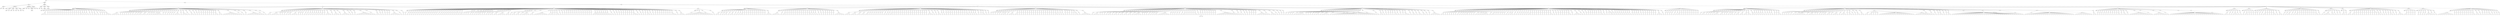 digraph Tree {
	"t0" [label = "TEI"];
	"t1" [label = "teiHeader"];
	"t2" [label = "fileDesc"];
	"t3" [label = "titleStmt"];
	"t4" [label = "title"];
	"t5" [label = "author"];
	"t6" [label = "editionStmt"];
	"t7" [label = "edition"];
	"t8" [label = "respStmt"];
	"t9" [label = "name"];
	"t10" [label = "resp"];
	"t11" [label = "respStmt"];
	"t12" [label = "name"];
	"t13" [label = "resp"];
	"t14" [label = "respStmt"];
	"t15" [label = "name"];
	"t16" [label = "resp"];
	"t17" [label = "respStmt"];
	"t18" [label = "name"];
	"t19" [label = "resp"];
	"t20" [label = "publicationStmt"];
	"t21" [label = "publisher"];
	"t22" [label = "date"];
	"t23" [label = "date"];
	"t24" [label = "availability"];
	"t25" [label = "licence"];
	"t26" [label = "idno"];
	"t27" [label = "idno"];
	"t28" [label = "sourceDesc"];
	"t29" [label = "profileDesc"];
	"t30" [label = "creation"];
	"t31" [label = "date"];
	"t32" [label = "date"];
	"t33" [label = "langUsage"];
	"t34" [label = "language"];
	"t35" [label = "textClass"];
	"t36" [label = "keywords"];
	"t37" [label = "term"];
	"t38" [label = "text"];
	"t39" [label = "body"];
	"t40" [label = "div1"];
	"t41" [label = "head"];
	"t42" [label = "div2"];
	"t43" [label = "head"];
	"t44" [label = "sp"];
	"t45" [label = "p"];
	"t46" [label = "s"];
	"t47" [label = "s"];
	"t48" [label = "s"];
	"t49" [label = "sp"];
	"t50" [label = "p"];
	"t51" [label = "s"];
	"t52" [label = "sp"];
	"t53" [label = "p"];
	"t54" [label = "s"];
	"t55" [label = "sp"];
	"t56" [label = "p"];
	"t57" [label = "s"];
	"t58" [label = "sp"];
	"t59" [label = "p"];
	"t60" [label = "s"];
	"t61" [label = "sp"];
	"t62" [label = "p"];
	"t63" [label = "s"];
	"t64" [label = "sp"];
	"t65" [label = "p"];
	"t66" [label = "s"];
	"t67" [label = "sp"];
	"t68" [label = "p"];
	"t69" [label = "s"];
	"t70" [label = "sp"];
	"t71" [label = "p"];
	"t72" [label = "s"];
	"t73" [label = "sp"];
	"t74" [label = "p"];
	"t75" [label = "s"];
	"t76" [label = "sp"];
	"t77" [label = "p"];
	"t78" [label = "s"];
	"t79" [label = "sp"];
	"t80" [label = "p"];
	"t81" [label = "s"];
	"t82" [label = "sp"];
	"t83" [label = "p"];
	"t84" [label = "s"];
	"t85" [label = "sp"];
	"t86" [label = "p"];
	"t87" [label = "s"];
	"t88" [label = "sp"];
	"t89" [label = "p"];
	"t90" [label = "s"];
	"t91" [label = "sp"];
	"t92" [label = "p"];
	"t93" [label = "s"];
	"t94" [label = "sp"];
	"t95" [label = "p"];
	"t96" [label = "s"];
	"t97" [label = "sp"];
	"t98" [label = "p"];
	"t99" [label = "s"];
	"t100" [label = "s"];
	"t101" [label = "sp"];
	"t102" [label = "p"];
	"t103" [label = "s"];
	"t104" [label = "sp"];
	"t105" [label = "p"];
	"t106" [label = "s"];
	"t107" [label = "sp"];
	"t108" [label = "p"];
	"t109" [label = "s"];
	"t110" [label = "sp"];
	"t111" [label = "p"];
	"t112" [label = "s"];
	"t113" [label = "sp"];
	"t114" [label = "p"];
	"t115" [label = "s"];
	"t116" [label = "sp"];
	"t117" [label = "p"];
	"t118" [label = "s"];
	"t119" [label = "s"];
	"t120" [label = "sp"];
	"t121" [label = "p"];
	"t122" [label = "s"];
	"t123" [label = "sp"];
	"t124" [label = "p"];
	"t125" [label = "s"];
	"t126" [label = "sp"];
	"t127" [label = "p"];
	"t128" [label = "s"];
	"t129" [label = "sp"];
	"t130" [label = "p"];
	"t131" [label = "s"];
	"t132" [label = "sp"];
	"t133" [label = "p"];
	"t134" [label = "s"];
	"t135" [label = "s"];
	"t136" [label = "s"];
	"t137" [label = "div2"];
	"t138" [label = "head"];
	"t139" [label = "sp"];
	"t140" [label = "p"];
	"t141" [label = "s"];
	"t142" [label = "s"];
	"t143" [label = "s"];
	"t144" [label = "s"];
	"t145" [label = "sp"];
	"t146" [label = "p"];
	"t147" [label = "s"];
	"t148" [label = "sp"];
	"t149" [label = "p"];
	"t150" [label = "s"];
	"t151" [label = "sp"];
	"t152" [label = "p"];
	"t153" [label = "s"];
	"t154" [label = "sp"];
	"t155" [label = "p"];
	"t156" [label = "s"];
	"t157" [label = "sp"];
	"t158" [label = "p"];
	"t159" [label = "s"];
	"t160" [label = "sp"];
	"t161" [label = "p"];
	"t162" [label = "s"];
	"t163" [label = "sp"];
	"t164" [label = "p"];
	"t165" [label = "s"];
	"t166" [label = "sp"];
	"t167" [label = "p"];
	"t168" [label = "s"];
	"t169" [label = "sp"];
	"t170" [label = "p"];
	"t171" [label = "s"];
	"t172" [label = "sp"];
	"t173" [label = "p"];
	"t174" [label = "s"];
	"t175" [label = "s"];
	"t176" [label = "sp"];
	"t177" [label = "p"];
	"t178" [label = "s"];
	"t179" [label = "s"];
	"t180" [label = "sp"];
	"t181" [label = "p"];
	"t182" [label = "s"];
	"t183" [label = "sp"];
	"t184" [label = "p"];
	"t185" [label = "s"];
	"t186" [label = "sp"];
	"t187" [label = "p"];
	"t188" [label = "s"];
	"t189" [label = "sp"];
	"t190" [label = "p"];
	"t191" [label = "s"];
	"t192" [label = "sp"];
	"t193" [label = "p"];
	"t194" [label = "s"];
	"t195" [label = "s"];
	"t196" [label = "s"];
	"t197" [label = "s"];
	"t198" [label = "sp"];
	"t199" [label = "p"];
	"t200" [label = "s"];
	"t201" [label = "sp"];
	"t202" [label = "p"];
	"t203" [label = "s"];
	"t204" [label = "sp"];
	"t205" [label = "p"];
	"t206" [label = "s"];
	"t207" [label = "sp"];
	"t208" [label = "p"];
	"t209" [label = "s"];
	"t210" [label = "sp"];
	"t211" [label = "p"];
	"t212" [label = "s"];
	"t213" [label = "sp"];
	"t214" [label = "p"];
	"t215" [label = "s"];
	"t216" [label = "sp"];
	"t217" [label = "p"];
	"t218" [label = "s"];
	"t219" [label = "s"];
	"t220" [label = "s"];
	"t221" [label = "sp"];
	"t222" [label = "p"];
	"t223" [label = "s"];
	"t224" [label = "sp"];
	"t225" [label = "p"];
	"t226" [label = "s"];
	"t227" [label = "s"];
	"t228" [label = "s"];
	"t229" [label = "sp"];
	"t230" [label = "p"];
	"t231" [label = "s"];
	"t232" [label = "sp"];
	"t233" [label = "p"];
	"t234" [label = "s"];
	"t235" [label = "s"];
	"t236" [label = "sp"];
	"t237" [label = "p"];
	"t238" [label = "s"];
	"t239" [label = "sp"];
	"t240" [label = "p"];
	"t241" [label = "s"];
	"t242" [label = "sp"];
	"t243" [label = "p"];
	"t244" [label = "s"];
	"t245" [label = "sp"];
	"t246" [label = "p"];
	"t247" [label = "s"];
	"t248" [label = "sp"];
	"t249" [label = "p"];
	"t250" [label = "s"];
	"t251" [label = "sp"];
	"t252" [label = "p"];
	"t253" [label = "s"];
	"t254" [label = "sp"];
	"t255" [label = "p"];
	"t256" [label = "s"];
	"t257" [label = "sp"];
	"t258" [label = "p"];
	"t259" [label = "s"];
	"t260" [label = "sp"];
	"t261" [label = "p"];
	"t262" [label = "s"];
	"t263" [label = "sp"];
	"t264" [label = "p"];
	"t265" [label = "s"];
	"t266" [label = "sp"];
	"t267" [label = "p"];
	"t268" [label = "s"];
	"t269" [label = "s"];
	"t270" [label = "sp"];
	"t271" [label = "p"];
	"t272" [label = "s"];
	"t273" [label = "s"];
	"t274" [label = "sp"];
	"t275" [label = "p"];
	"t276" [label = "s"];
	"t277" [label = "s"];
	"t278" [label = "s"];
	"t279" [label = "s"];
	"t280" [label = "s"];
	"t281" [label = "s"];
	"t282" [label = "s"];
	"t283" [label = "s"];
	"t284" [label = "s"];
	"t285" [label = "sp"];
	"t286" [label = "p"];
	"t287" [label = "s"];
	"t288" [label = "sp"];
	"t289" [label = "p"];
	"t290" [label = "s"];
	"t291" [label = "sp"];
	"t292" [label = "p"];
	"t293" [label = "s"];
	"t294" [label = "sp"];
	"t295" [label = "p"];
	"t296" [label = "s"];
	"t297" [label = "s"];
	"t298" [label = "s"];
	"t299" [label = "s"];
	"t300" [label = "s"];
	"t301" [label = "s"];
	"t302" [label = "s"];
	"t303" [label = "s"];
	"t304" [label = "sp"];
	"t305" [label = "p"];
	"t306" [label = "s"];
	"t307" [label = "sp"];
	"t308" [label = "p"];
	"t309" [label = "s"];
	"t310" [label = "div2"];
	"t311" [label = "head"];
	"t312" [label = "sp"];
	"t313" [label = "p"];
	"t314" [label = "s"];
	"t315" [label = "s"];
	"t316" [label = "sp"];
	"t317" [label = "p"];
	"t318" [label = "s"];
	"t319" [label = "s"];
	"t320" [label = "s"];
	"t321" [label = "s"];
	"t322" [label = "sp"];
	"t323" [label = "p"];
	"t324" [label = "s"];
	"t325" [label = "sp"];
	"t326" [label = "p"];
	"t327" [label = "s"];
	"t328" [label = "sp"];
	"t329" [label = "p"];
	"t330" [label = "s"];
	"t331" [label = "sp"];
	"t332" [label = "p"];
	"t333" [label = "s"];
	"t334" [label = "sp"];
	"t335" [label = "p"];
	"t336" [label = "s"];
	"t337" [label = "s"];
	"t338" [label = "sp"];
	"t339" [label = "p"];
	"t340" [label = "s"];
	"t341" [label = "s"];
	"t342" [label = "s"];
	"t343" [label = "sp"];
	"t344" [label = "p"];
	"t345" [label = "s"];
	"t346" [label = "sp"];
	"t347" [label = "p"];
	"t348" [label = "s"];
	"t349" [label = "sp"];
	"t350" [label = "p"];
	"t351" [label = "s"];
	"t352" [label = "sp"];
	"t353" [label = "p"];
	"t354" [label = "s"];
	"t355" [label = "sp"];
	"t356" [label = "p"];
	"t357" [label = "s"];
	"t358" [label = "sp"];
	"t359" [label = "p"];
	"t360" [label = "s"];
	"t361" [label = "sp"];
	"t362" [label = "p"];
	"t363" [label = "s"];
	"t364" [label = "sp"];
	"t365" [label = "p"];
	"t366" [label = "s"];
	"t367" [label = "sp"];
	"t368" [label = "p"];
	"t369" [label = "s"];
	"t370" [label = "sp"];
	"t371" [label = "p"];
	"t372" [label = "s"];
	"t373" [label = "sp"];
	"t374" [label = "p"];
	"t375" [label = "s"];
	"t376" [label = "sp"];
	"t377" [label = "p"];
	"t378" [label = "s"];
	"t379" [label = "s"];
	"t380" [label = "sp"];
	"t381" [label = "p"];
	"t382" [label = "s"];
	"t383" [label = "sp"];
	"t384" [label = "p"];
	"t385" [label = "s"];
	"t386" [label = "s"];
	"t387" [label = "s"];
	"t388" [label = "sp"];
	"t389" [label = "p"];
	"t390" [label = "s"];
	"t391" [label = "sp"];
	"t392" [label = "p"];
	"t393" [label = "s"];
	"t394" [label = "s"];
	"t395" [label = "s"];
	"t396" [label = "sp"];
	"t397" [label = "p"];
	"t398" [label = "s"];
	"t399" [label = "sp"];
	"t400" [label = "p"];
	"t401" [label = "s"];
	"t402" [label = "s"];
	"t403" [label = "s"];
	"t404" [label = "s"];
	"t405" [label = "sp"];
	"t406" [label = "p"];
	"t407" [label = "s"];
	"t408" [label = "sp"];
	"t409" [label = "p"];
	"t410" [label = "s"];
	"t411" [label = "sp"];
	"t412" [label = "p"];
	"t413" [label = "s"];
	"t414" [label = "sp"];
	"t415" [label = "p"];
	"t416" [label = "s"];
	"t417" [label = "s"];
	"t418" [label = "s"];
	"t419" [label = "s"];
	"t420" [label = "s"];
	"t421" [label = "s"];
	"t422" [label = "s"];
	"t423" [label = "s"];
	"t424" [label = "s"];
	"t425" [label = "sp"];
	"t426" [label = "p"];
	"t427" [label = "s"];
	"t428" [label = "sp"];
	"t429" [label = "p"];
	"t430" [label = "s"];
	"t431" [label = "s"];
	"t432" [label = "sp"];
	"t433" [label = "p"];
	"t434" [label = "s"];
	"t435" [label = "sp"];
	"t436" [label = "p"];
	"t437" [label = "s"];
	"t438" [label = "sp"];
	"t439" [label = "p"];
	"t440" [label = "s"];
	"t441" [label = "sp"];
	"t442" [label = "p"];
	"t443" [label = "s"];
	"t444" [label = "sp"];
	"t445" [label = "p"];
	"t446" [label = "s"];
	"t447" [label = "sp"];
	"t448" [label = "p"];
	"t449" [label = "s"];
	"t450" [label = "s"];
	"t451" [label = "s"];
	"t452" [label = "s"];
	"t453" [label = "s"];
	"t454" [label = "sp"];
	"t455" [label = "p"];
	"t456" [label = "s"];
	"t457" [label = "sp"];
	"t458" [label = "p"];
	"t459" [label = "s"];
	"t460" [label = "div2"];
	"t461" [label = "head"];
	"t462" [label = "sp"];
	"t463" [label = "p"];
	"t464" [label = "s"];
	"t465" [label = "sp"];
	"t466" [label = "p"];
	"t467" [label = "s"];
	"t468" [label = "sp"];
	"t469" [label = "p"];
	"t470" [label = "s"];
	"t471" [label = "sp"];
	"t472" [label = "p"];
	"t473" [label = "s"];
	"t474" [label = "sp"];
	"t475" [label = "p"];
	"t476" [label = "s"];
	"t477" [label = "sp"];
	"t478" [label = "p"];
	"t479" [label = "s"];
	"t480" [label = "sp"];
	"t481" [label = "p"];
	"t482" [label = "s"];
	"t483" [label = "sp"];
	"t484" [label = "p"];
	"t485" [label = "s"];
	"t486" [label = "sp"];
	"t487" [label = "p"];
	"t488" [label = "s"];
	"t489" [label = "sp"];
	"t490" [label = "p"];
	"t491" [label = "s"];
	"t492" [label = "sp"];
	"t493" [label = "p"];
	"t494" [label = "s"];
	"t495" [label = "sp"];
	"t496" [label = "p"];
	"t497" [label = "s"];
	"t498" [label = "sp"];
	"t499" [label = "p"];
	"t500" [label = "s"];
	"t501" [label = "sp"];
	"t502" [label = "p"];
	"t503" [label = "s"];
	"t504" [label = "sp"];
	"t505" [label = "p"];
	"t506" [label = "s"];
	"t507" [label = "sp"];
	"t508" [label = "p"];
	"t509" [label = "s"];
	"t510" [label = "sp"];
	"t511" [label = "p"];
	"t512" [label = "s"];
	"t513" [label = "sp"];
	"t514" [label = "p"];
	"t515" [label = "s"];
	"t516" [label = "sp"];
	"t517" [label = "p"];
	"t518" [label = "s"];
	"t519" [label = "sp"];
	"t520" [label = "p"];
	"t521" [label = "s"];
	"t522" [label = "sp"];
	"t523" [label = "p"];
	"t524" [label = "s"];
	"t525" [label = "sp"];
	"t526" [label = "p"];
	"t527" [label = "s"];
	"t528" [label = "sp"];
	"t529" [label = "p"];
	"t530" [label = "s"];
	"t531" [label = "sp"];
	"t532" [label = "p"];
	"t533" [label = "s"];
	"t534" [label = "sp"];
	"t535" [label = "p"];
	"t536" [label = "s"];
	"t537" [label = "p"];
	"t538" [label = "s"];
	"t539" [label = "sp"];
	"t540" [label = "p"];
	"t541" [label = "s"];
	"t542" [label = "sp"];
	"t543" [label = "p"];
	"t544" [label = "s"];
	"t545" [label = "s"];
	"t546" [label = "sp"];
	"t547" [label = "p"];
	"t548" [label = "s"];
	"t549" [label = "sp"];
	"t550" [label = "p"];
	"t551" [label = "s"];
	"t552" [label = "sp"];
	"t553" [label = "p"];
	"t554" [label = "s"];
	"t555" [label = "sp"];
	"t556" [label = "p"];
	"t557" [label = "s"];
	"t558" [label = "sp"];
	"t559" [label = "p"];
	"t560" [label = "s"];
	"t561" [label = "sp"];
	"t562" [label = "p"];
	"t563" [label = "s"];
	"t564" [label = "sp"];
	"t565" [label = "p"];
	"t566" [label = "s"];
	"t567" [label = "sp"];
	"t568" [label = "p"];
	"t569" [label = "s"];
	"t570" [label = "s"];
	"t571" [label = "sp"];
	"t572" [label = "p"];
	"t573" [label = "s"];
	"t574" [label = "sp"];
	"t575" [label = "p"];
	"t576" [label = "s"];
	"t577" [label = "sp"];
	"t578" [label = "p"];
	"t579" [label = "s"];
	"t580" [label = "sp"];
	"t581" [label = "p"];
	"t582" [label = "s"];
	"t583" [label = "sp"];
	"t584" [label = "p"];
	"t585" [label = "s"];
	"t586" [label = "s"];
	"t587" [label = "sp"];
	"t588" [label = "p"];
	"t589" [label = "s"];
	"t590" [label = "s"];
	"t591" [label = "sp"];
	"t592" [label = "p"];
	"t593" [label = "s"];
	"t594" [label = "s"];
	"t595" [label = "s"];
	"t596" [label = "s"];
	"t597" [label = "sp"];
	"t598" [label = "p"];
	"t599" [label = "s"];
	"t600" [label = "s"];
	"t601" [label = "sp"];
	"t602" [label = "p"];
	"t603" [label = "s"];
	"t604" [label = "sp"];
	"t605" [label = "p"];
	"t606" [label = "s"];
	"t607" [label = "s"];
	"t608" [label = "sp"];
	"t609" [label = "p"];
	"t610" [label = "s"];
	"t611" [label = "s"];
	"t612" [label = "sp"];
	"t613" [label = "p"];
	"t614" [label = "s"];
	"t615" [label = "sp"];
	"t616" [label = "p"];
	"t617" [label = "s"];
	"t618" [label = "s"];
	"t619" [label = "s"];
	"t620" [label = "s"];
	"t621" [label = "sp"];
	"t622" [label = "p"];
	"t623" [label = "s"];
	"t624" [label = "s"];
	"t625" [label = "sp"];
	"t626" [label = "p"];
	"t627" [label = "s"];
	"t628" [label = "s"];
	"t629" [label = "s"];
	"t630" [label = "s"];
	"t631" [label = "s"];
	"t632" [label = "s"];
	"t633" [label = "s"];
	"t634" [label = "sp"];
	"t635" [label = "p"];
	"t636" [label = "s"];
	"t637" [label = "sp"];
	"t638" [label = "p"];
	"t639" [label = "s"];
	"t640" [label = "s"];
	"t641" [label = "sp"];
	"t642" [label = "p"];
	"t643" [label = "s"];
	"t644" [label = "sp"];
	"t645" [label = "p"];
	"t646" [label = "s"];
	"t647" [label = "s"];
	"t648" [label = "sp"];
	"t649" [label = "p"];
	"t650" [label = "s"];
	"t651" [label = "sp"];
	"t652" [label = "p"];
	"t653" [label = "s"];
	"t654" [label = "sp"];
	"t655" [label = "p"];
	"t656" [label = "s"];
	"t657" [label = "sp"];
	"t658" [label = "p"];
	"t659" [label = "s"];
	"t660" [label = "sp"];
	"t661" [label = "p"];
	"t662" [label = "s"];
	"t663" [label = "sp"];
	"t664" [label = "p"];
	"t665" [label = "s"];
	"t666" [label = "sp"];
	"t667" [label = "p"];
	"t668" [label = "s"];
	"t669" [label = "sp"];
	"t670" [label = "p"];
	"t671" [label = "s"];
	"t672" [label = "sp"];
	"t673" [label = "p"];
	"t674" [label = "s"];
	"t675" [label = "sp"];
	"t676" [label = "p"];
	"t677" [label = "s"];
	"t678" [label = "sp"];
	"t679" [label = "p"];
	"t680" [label = "s"];
	"t681" [label = "sp"];
	"t682" [label = "p"];
	"t683" [label = "s"];
	"t684" [label = "sp"];
	"t685" [label = "p"];
	"t686" [label = "s"];
	"t687" [label = "sp"];
	"t688" [label = "p"];
	"t689" [label = "s"];
	"t690" [label = "sp"];
	"t691" [label = "p"];
	"t692" [label = "s"];
	"t693" [label = "sp"];
	"t694" [label = "p"];
	"t695" [label = "s"];
	"t696" [label = "sp"];
	"t697" [label = "p"];
	"t698" [label = "s"];
	"t699" [label = "s"];
	"t700" [label = "s"];
	"t701" [label = "s"];
	"t702" [label = "sp"];
	"t703" [label = "p"];
	"t704" [label = "s"];
	"t705" [label = "sp"];
	"t706" [label = "p"];
	"t707" [label = "s"];
	"t708" [label = "sp"];
	"t709" [label = "p"];
	"t710" [label = "s"];
	"t711" [label = "sp"];
	"t712" [label = "p"];
	"t713" [label = "s"];
	"t714" [label = "sp"];
	"t715" [label = "p"];
	"t716" [label = "s"];
	"t717" [label = "sp"];
	"t718" [label = "p"];
	"t719" [label = "s"];
	"t720" [label = "sp"];
	"t721" [label = "p"];
	"t722" [label = "s"];
	"t723" [label = "sp"];
	"t724" [label = "p"];
	"t725" [label = "s"];
	"t726" [label = "sp"];
	"t727" [label = "p"];
	"t728" [label = "s"];
	"t729" [label = "sp"];
	"t730" [label = "p"];
	"t731" [label = "s"];
	"t732" [label = "sp"];
	"t733" [label = "p"];
	"t734" [label = "s"];
	"t735" [label = "sp"];
	"t736" [label = "p"];
	"t737" [label = "s"];
	"t738" [label = "sp"];
	"t739" [label = "p"];
	"t740" [label = "s"];
	"t741" [label = "sp"];
	"t742" [label = "p"];
	"t743" [label = "s"];
	"t744" [label = "sp"];
	"t745" [label = "p"];
	"t746" [label = "s"];
	"t747" [label = "sp"];
	"t748" [label = "p"];
	"t749" [label = "s"];
	"t750" [label = "sp"];
	"t751" [label = "p"];
	"t752" [label = "s"];
	"t753" [label = "s"];
	"t754" [label = "s"];
	"t755" [label = "sp"];
	"t756" [label = "p"];
	"t757" [label = "s"];
	"t758" [label = "sp"];
	"t759" [label = "p"];
	"t760" [label = "s"];
	"t761" [label = "sp"];
	"t762" [label = "p"];
	"t763" [label = "s"];
	"t764" [label = "sp"];
	"t765" [label = "p"];
	"t766" [label = "s"];
	"t767" [label = "sp"];
	"t768" [label = "p"];
	"t769" [label = "s"];
	"t770" [label = "s"];
	"t771" [label = "sp"];
	"t772" [label = "p"];
	"t773" [label = "s"];
	"t774" [label = "sp"];
	"t775" [label = "p"];
	"t776" [label = "s"];
	"t777" [label = "sp"];
	"t778" [label = "p"];
	"t779" [label = "s"];
	"t780" [label = "sp"];
	"t781" [label = "p"];
	"t782" [label = "s"];
	"t783" [label = "sp"];
	"t784" [label = "p"];
	"t785" [label = "s"];
	"t786" [label = "sp"];
	"t787" [label = "p"];
	"t788" [label = "s"];
	"t789" [label = "sp"];
	"t790" [label = "p"];
	"t791" [label = "s"];
	"t792" [label = "sp"];
	"t793" [label = "p"];
	"t794" [label = "s"];
	"t795" [label = "sp"];
	"t796" [label = "p"];
	"t797" [label = "s"];
	"t798" [label = "sp"];
	"t799" [label = "p"];
	"t800" [label = "s"];
	"t801" [label = "sp"];
	"t802" [label = "p"];
	"t803" [label = "s"];
	"t804" [label = "s"];
	"t805" [label = "s"];
	"t806" [label = "sp"];
	"t807" [label = "p"];
	"t808" [label = "s"];
	"t809" [label = "sp"];
	"t810" [label = "p"];
	"t811" [label = "s"];
	"t812" [label = "s"];
	"t813" [label = "s"];
	"t814" [label = "div2"];
	"t815" [label = "head"];
	"t816" [label = "sp"];
	"t817" [label = "p"];
	"t818" [label = "s"];
	"t819" [label = "sp"];
	"t820" [label = "p"];
	"t821" [label = "s"];
	"t822" [label = "s"];
	"t823" [label = "s"];
	"t824" [label = "s"];
	"t825" [label = "s"];
	"t826" [label = "s"];
	"t827" [label = "s"];
	"t828" [label = "s"];
	"t829" [label = "s"];
	"t830" [label = "s"];
	"t831" [label = "s"];
	"t832" [label = "s"];
	"t833" [label = "sp"];
	"t834" [label = "p"];
	"t835" [label = "s"];
	"t836" [label = "sp"];
	"t837" [label = "p"];
	"t838" [label = "s"];
	"t839" [label = "div1"];
	"t840" [label = "head"];
	"t841" [label = "div2"];
	"t842" [label = "head"];
	"t843" [label = "sp"];
	"t844" [label = "p"];
	"t845" [label = "s"];
	"t846" [label = "s"];
	"t847" [label = "sp"];
	"t848" [label = "p"];
	"t849" [label = "s"];
	"t850" [label = "sp"];
	"t851" [label = "p"];
	"t852" [label = "s"];
	"t853" [label = "sp"];
	"t854" [label = "p"];
	"t855" [label = "s"];
	"t856" [label = "s"];
	"t857" [label = "sp"];
	"t858" [label = "p"];
	"t859" [label = "s"];
	"t860" [label = "sp"];
	"t861" [label = "p"];
	"t862" [label = "s"];
	"t863" [label = "s"];
	"t864" [label = "sp"];
	"t865" [label = "p"];
	"t866" [label = "s"];
	"t867" [label = "sp"];
	"t868" [label = "p"];
	"t869" [label = "s"];
	"t870" [label = "sp"];
	"t871" [label = "p"];
	"t872" [label = "s"];
	"t873" [label = "sp"];
	"t874" [label = "p"];
	"t875" [label = "s"];
	"t876" [label = "s"];
	"t877" [label = "sp"];
	"t878" [label = "p"];
	"t879" [label = "s"];
	"t880" [label = "sp"];
	"t881" [label = "p"];
	"t882" [label = "s"];
	"t883" [label = "sp"];
	"t884" [label = "p"];
	"t885" [label = "s"];
	"t886" [label = "sp"];
	"t887" [label = "p"];
	"t888" [label = "s"];
	"t889" [label = "sp"];
	"t890" [label = "p"];
	"t891" [label = "s"];
	"t892" [label = "sp"];
	"t893" [label = "p"];
	"t894" [label = "s"];
	"t895" [label = "sp"];
	"t896" [label = "p"];
	"t897" [label = "s"];
	"t898" [label = "sp"];
	"t899" [label = "p"];
	"t900" [label = "s"];
	"t901" [label = "sp"];
	"t902" [label = "p"];
	"t903" [label = "s"];
	"t904" [label = "sp"];
	"t905" [label = "p"];
	"t906" [label = "s"];
	"t907" [label = "sp"];
	"t908" [label = "p"];
	"t909" [label = "s"];
	"t910" [label = "sp"];
	"t911" [label = "p"];
	"t912" [label = "s"];
	"t913" [label = "s"];
	"t914" [label = "s"];
	"t915" [label = "div2"];
	"t916" [label = "head"];
	"t917" [label = "sp"];
	"t918" [label = "p"];
	"t919" [label = "s"];
	"t920" [label = "s"];
	"t921" [label = "s"];
	"t922" [label = "s"];
	"t923" [label = "sp"];
	"t924" [label = "p"];
	"t925" [label = "s"];
	"t926" [label = "sp"];
	"t927" [label = "p"];
	"t928" [label = "s"];
	"t929" [label = "s"];
	"t930" [label = "sp"];
	"t931" [label = "p"];
	"t932" [label = "s"];
	"t933" [label = "sp"];
	"t934" [label = "p"];
	"t935" [label = "s"];
	"t936" [label = "sp"];
	"t937" [label = "p"];
	"t938" [label = "s"];
	"t939" [label = "sp"];
	"t940" [label = "p"];
	"t941" [label = "s"];
	"t942" [label = "sp"];
	"t943" [label = "p"];
	"t944" [label = "s"];
	"t945" [label = "sp"];
	"t946" [label = "p"];
	"t947" [label = "s"];
	"t948" [label = "sp"];
	"t949" [label = "p"];
	"t950" [label = "s"];
	"t951" [label = "sp"];
	"t952" [label = "p"];
	"t953" [label = "s"];
	"t954" [label = "sp"];
	"t955" [label = "p"];
	"t956" [label = "s"];
	"t957" [label = "sp"];
	"t958" [label = "p"];
	"t959" [label = "s"];
	"t960" [label = "sp"];
	"t961" [label = "p"];
	"t962" [label = "s"];
	"t963" [label = "sp"];
	"t964" [label = "p"];
	"t965" [label = "s"];
	"t966" [label = "s"];
	"t967" [label = "sp"];
	"t968" [label = "p"];
	"t969" [label = "s"];
	"t970" [label = "sp"];
	"t971" [label = "p"];
	"t972" [label = "s"];
	"t973" [label = "sp"];
	"t974" [label = "p"];
	"t975" [label = "s"];
	"t976" [label = "sp"];
	"t977" [label = "p"];
	"t978" [label = "s"];
	"t979" [label = "sp"];
	"t980" [label = "p"];
	"t981" [label = "s"];
	"t982" [label = "sp"];
	"t983" [label = "p"];
	"t984" [label = "s"];
	"t985" [label = "sp"];
	"t986" [label = "p"];
	"t987" [label = "s"];
	"t988" [label = "sp"];
	"t989" [label = "p"];
	"t990" [label = "s"];
	"t991" [label = "sp"];
	"t992" [label = "p"];
	"t993" [label = "s"];
	"t994" [label = "sp"];
	"t995" [label = "p"];
	"t996" [label = "s"];
	"t997" [label = "sp"];
	"t998" [label = "p"];
	"t999" [label = "s"];
	"t1000" [label = "sp"];
	"t1001" [label = "p"];
	"t1002" [label = "s"];
	"t1003" [label = "s"];
	"t1004" [label = "s"];
	"t1005" [label = "s"];
	"t1006" [label = "s"];
	"t1007" [label = "div2"];
	"t1008" [label = "head"];
	"t1009" [label = "sp"];
	"t1010" [label = "p"];
	"t1011" [label = "s"];
	"t1012" [label = "s"];
	"t1013" [label = "s"];
	"t1014" [label = "sp"];
	"t1015" [label = "p"];
	"t1016" [label = "s"];
	"t1017" [label = "s"];
	"t1018" [label = "s"];
	"t1019" [label = "sp"];
	"t1020" [label = "p"];
	"t1021" [label = "s"];
	"t1022" [label = "s"];
	"t1023" [label = "sp"];
	"t1024" [label = "p"];
	"t1025" [label = "s"];
	"t1026" [label = "s"];
	"t1027" [label = "sp"];
	"t1028" [label = "p"];
	"t1029" [label = "s"];
	"t1030" [label = "s"];
	"t1031" [label = "sp"];
	"t1032" [label = "p"];
	"t1033" [label = "s"];
	"t1034" [label = "sp"];
	"t1035" [label = "p"];
	"t1036" [label = "s"];
	"t1037" [label = "sp"];
	"t1038" [label = "p"];
	"t1039" [label = "s"];
	"t1040" [label = "sp"];
	"t1041" [label = "p"];
	"t1042" [label = "s"];
	"t1043" [label = "sp"];
	"t1044" [label = "p"];
	"t1045" [label = "s"];
	"t1046" [label = "sp"];
	"t1047" [label = "p"];
	"t1048" [label = "s"];
	"t1049" [label = "sp"];
	"t1050" [label = "p"];
	"t1051" [label = "s"];
	"t1052" [label = "sp"];
	"t1053" [label = "p"];
	"t1054" [label = "s"];
	"t1055" [label = "sp"];
	"t1056" [label = "p"];
	"t1057" [label = "s"];
	"t1058" [label = "sp"];
	"t1059" [label = "p"];
	"t1060" [label = "s"];
	"t1061" [label = "sp"];
	"t1062" [label = "p"];
	"t1063" [label = "s"];
	"t1064" [label = "s"];
	"t1065" [label = "sp"];
	"t1066" [label = "p"];
	"t1067" [label = "s"];
	"t1068" [label = "sp"];
	"t1069" [label = "p"];
	"t1070" [label = "s"];
	"t1071" [label = "sp"];
	"t1072" [label = "p"];
	"t1073" [label = "s"];
	"t1074" [label = "sp"];
	"t1075" [label = "p"];
	"t1076" [label = "s"];
	"t1077" [label = "sp"];
	"t1078" [label = "p"];
	"t1079" [label = "s"];
	"t1080" [label = "sp"];
	"t1081" [label = "p"];
	"t1082" [label = "s"];
	"t1083" [label = "sp"];
	"t1084" [label = "p"];
	"t1085" [label = "s"];
	"t1086" [label = "sp"];
	"t1087" [label = "p"];
	"t1088" [label = "s"];
	"t1089" [label = "sp"];
	"t1090" [label = "p"];
	"t1091" [label = "s"];
	"t1092" [label = "sp"];
	"t1093" [label = "p"];
	"t1094" [label = "s"];
	"t1095" [label = "sp"];
	"t1096" [label = "p"];
	"t1097" [label = "s"];
	"t1098" [label = "sp"];
	"t1099" [label = "p"];
	"t1100" [label = "s"];
	"t1101" [label = "sp"];
	"t1102" [label = "p"];
	"t1103" [label = "s"];
	"t1104" [label = "sp"];
	"t1105" [label = "p"];
	"t1106" [label = "s"];
	"t1107" [label = "sp"];
	"t1108" [label = "p"];
	"t1109" [label = "s"];
	"t1110" [label = "sp"];
	"t1111" [label = "p"];
	"t1112" [label = "s"];
	"t1113" [label = "sp"];
	"t1114" [label = "p"];
	"t1115" [label = "s"];
	"t1116" [label = "sp"];
	"t1117" [label = "p"];
	"t1118" [label = "s"];
	"t1119" [label = "s"];
	"t1120" [label = "s"];
	"t1121" [label = "sp"];
	"t1122" [label = "p"];
	"t1123" [label = "s"];
	"t1124" [label = "sp"];
	"t1125" [label = "p"];
	"t1126" [label = "s"];
	"t1127" [label = "sp"];
	"t1128" [label = "p"];
	"t1129" [label = "s"];
	"t1130" [label = "s"];
	"t1131" [label = "sp"];
	"t1132" [label = "p"];
	"t1133" [label = "s"];
	"t1134" [label = "sp"];
	"t1135" [label = "p"];
	"t1136" [label = "s"];
	"t1137" [label = "sp"];
	"t1138" [label = "p"];
	"t1139" [label = "s"];
	"t1140" [label = "sp"];
	"t1141" [label = "p"];
	"t1142" [label = "s"];
	"t1143" [label = "sp"];
	"t1144" [label = "p"];
	"t1145" [label = "s"];
	"t1146" [label = "sp"];
	"t1147" [label = "p"];
	"t1148" [label = "s"];
	"t1149" [label = "sp"];
	"t1150" [label = "p"];
	"t1151" [label = "s"];
	"t1152" [label = "sp"];
	"t1153" [label = "p"];
	"t1154" [label = "s"];
	"t1155" [label = "sp"];
	"t1156" [label = "p"];
	"t1157" [label = "s"];
	"t1158" [label = "sp"];
	"t1159" [label = "p"];
	"t1160" [label = "s"];
	"t1161" [label = "sp"];
	"t1162" [label = "p"];
	"t1163" [label = "s"];
	"t1164" [label = "sp"];
	"t1165" [label = "p"];
	"t1166" [label = "s"];
	"t1167" [label = "sp"];
	"t1168" [label = "p"];
	"t1169" [label = "s"];
	"t1170" [label = "s"];
	"t1171" [label = "sp"];
	"t1172" [label = "p"];
	"t1173" [label = "s"];
	"t1174" [label = "sp"];
	"t1175" [label = "p"];
	"t1176" [label = "s"];
	"t1177" [label = "sp"];
	"t1178" [label = "p"];
	"t1179" [label = "s"];
	"t1180" [label = "sp"];
	"t1181" [label = "p"];
	"t1182" [label = "s"];
	"t1183" [label = "sp"];
	"t1184" [label = "p"];
	"t1185" [label = "s"];
	"t1186" [label = "sp"];
	"t1187" [label = "p"];
	"t1188" [label = "s"];
	"t1189" [label = "sp"];
	"t1190" [label = "p"];
	"t1191" [label = "s"];
	"t1192" [label = "s"];
	"t1193" [label = "sp"];
	"t1194" [label = "p"];
	"t1195" [label = "s"];
	"t1196" [label = "sp"];
	"t1197" [label = "p"];
	"t1198" [label = "s"];
	"t1199" [label = "div2"];
	"t1200" [label = "head"];
	"t1201" [label = "sp"];
	"t1202" [label = "p"];
	"t1203" [label = "s"];
	"t1204" [label = "sp"];
	"t1205" [label = "p"];
	"t1206" [label = "s"];
	"t1207" [label = "sp"];
	"t1208" [label = "p"];
	"t1209" [label = "s"];
	"t1210" [label = "sp"];
	"t1211" [label = "p"];
	"t1212" [label = "s"];
	"t1213" [label = "sp"];
	"t1214" [label = "p"];
	"t1215" [label = "s"];
	"t1216" [label = "sp"];
	"t1217" [label = "p"];
	"t1218" [label = "s"];
	"t1219" [label = "sp"];
	"t1220" [label = "p"];
	"t1221" [label = "s"];
	"t1222" [label = "s"];
	"t1223" [label = "sp"];
	"t1224" [label = "p"];
	"t1225" [label = "s"];
	"t1226" [label = "sp"];
	"t1227" [label = "p"];
	"t1228" [label = "s"];
	"t1229" [label = "s"];
	"t1230" [label = "s"];
	"t1231" [label = "sp"];
	"t1232" [label = "p"];
	"t1233" [label = "s"];
	"t1234" [label = "s"];
	"t1235" [label = "sp"];
	"t1236" [label = "p"];
	"t1237" [label = "s"];
	"t1238" [label = "sp"];
	"t1239" [label = "p"];
	"t1240" [label = "s"];
	"t1241" [label = "sp"];
	"t1242" [label = "p"];
	"t1243" [label = "s"];
	"t1244" [label = "sp"];
	"t1245" [label = "p"];
	"t1246" [label = "s"];
	"t1247" [label = "sp"];
	"t1248" [label = "p"];
	"t1249" [label = "s"];
	"t1250" [label = "sp"];
	"t1251" [label = "p"];
	"t1252" [label = "s"];
	"t1253" [label = "sp"];
	"t1254" [label = "p"];
	"t1255" [label = "s"];
	"t1256" [label = "sp"];
	"t1257" [label = "p"];
	"t1258" [label = "s"];
	"t1259" [label = "sp"];
	"t1260" [label = "p"];
	"t1261" [label = "s"];
	"t1262" [label = "sp"];
	"t1263" [label = "p"];
	"t1264" [label = "s"];
	"t1265" [label = "sp"];
	"t1266" [label = "p"];
	"t1267" [label = "s"];
	"t1268" [label = "sp"];
	"t1269" [label = "p"];
	"t1270" [label = "s"];
	"t1271" [label = "sp"];
	"t1272" [label = "p"];
	"t1273" [label = "s"];
	"t1274" [label = "sp"];
	"t1275" [label = "p"];
	"t1276" [label = "s"];
	"t1277" [label = "sp"];
	"t1278" [label = "p"];
	"t1279" [label = "s"];
	"t1280" [label = "sp"];
	"t1281" [label = "p"];
	"t1282" [label = "s"];
	"t1283" [label = "sp"];
	"t1284" [label = "p"];
	"t1285" [label = "s"];
	"t1286" [label = "sp"];
	"t1287" [label = "p"];
	"t1288" [label = "s"];
	"t1289" [label = "sp"];
	"t1290" [label = "p"];
	"t1291" [label = "s"];
	"t1292" [label = "s"];
	"t1293" [label = "sp"];
	"t1294" [label = "p"];
	"t1295" [label = "s"];
	"t1296" [label = "sp"];
	"t1297" [label = "p"];
	"t1298" [label = "s"];
	"t1299" [label = "sp"];
	"t1300" [label = "p"];
	"t1301" [label = "s"];
	"t1302" [label = "sp"];
	"t1303" [label = "p"];
	"t1304" [label = "s"];
	"t1305" [label = "sp"];
	"t1306" [label = "p"];
	"t1307" [label = "s"];
	"t1308" [label = "sp"];
	"t1309" [label = "p"];
	"t1310" [label = "s"];
	"t1311" [label = "sp"];
	"t1312" [label = "p"];
	"t1313" [label = "s"];
	"t1314" [label = "sp"];
	"t1315" [label = "p"];
	"t1316" [label = "s"];
	"t1317" [label = "p"];
	"t1318" [label = "s"];
	"t1319" [label = "s"];
	"t1320" [label = "sp"];
	"t1321" [label = "p"];
	"t1322" [label = "s"];
	"t1323" [label = "sp"];
	"t1324" [label = "p"];
	"t1325" [label = "s"];
	"t1326" [label = "s"];
	"t1327" [label = "s"];
	"t1328" [label = "s"];
	"t1329" [label = "s"];
	"t1330" [label = "div2"];
	"t1331" [label = "head"];
	"t1332" [label = "sp"];
	"t1333" [label = "p"];
	"t1334" [label = "s"];
	"t1335" [label = "sp"];
	"t1336" [label = "p"];
	"t1337" [label = "s"];
	"t1338" [label = "s"];
	"t1339" [label = "s"];
	"t1340" [label = "sp"];
	"t1341" [label = "p"];
	"t1342" [label = "s"];
	"t1343" [label = "sp"];
	"t1344" [label = "p"];
	"t1345" [label = "s"];
	"t1346" [label = "sp"];
	"t1347" [label = "p"];
	"t1348" [label = "s"];
	"t1349" [label = "sp"];
	"t1350" [label = "p"];
	"t1351" [label = "s"];
	"t1352" [label = "sp"];
	"t1353" [label = "p"];
	"t1354" [label = "s"];
	"t1355" [label = "s"];
	"t1356" [label = "sp"];
	"t1357" [label = "p"];
	"t1358" [label = "s"];
	"t1359" [label = "sp"];
	"t1360" [label = "p"];
	"t1361" [label = "s"];
	"t1362" [label = "s"];
	"t1363" [label = "sp"];
	"t1364" [label = "p"];
	"t1365" [label = "s"];
	"t1366" [label = "sp"];
	"t1367" [label = "p"];
	"t1368" [label = "s"];
	"t1369" [label = "s"];
	"t1370" [label = "sp"];
	"t1371" [label = "p"];
	"t1372" [label = "s"];
	"t1373" [label = "s"];
	"t1374" [label = "sp"];
	"t1375" [label = "p"];
	"t1376" [label = "s"];
	"t1377" [label = "s"];
	"t1378" [label = "sp"];
	"t1379" [label = "p"];
	"t1380" [label = "s"];
	"t1381" [label = "sp"];
	"t1382" [label = "p"];
	"t1383" [label = "s"];
	"t1384" [label = "s"];
	"t1385" [label = "s"];
	"t1386" [label = "s"];
	"t1387" [label = "sp"];
	"t1388" [label = "p"];
	"t1389" [label = "s"];
	"t1390" [label = "sp"];
	"t1391" [label = "p"];
	"t1392" [label = "s"];
	"t1393" [label = "sp"];
	"t1394" [label = "p"];
	"t1395" [label = "s"];
	"t1396" [label = "sp"];
	"t1397" [label = "p"];
	"t1398" [label = "s"];
	"t1399" [label = "sp"];
	"t1400" [label = "p"];
	"t1401" [label = "s"];
	"t1402" [label = "sp"];
	"t1403" [label = "p"];
	"t1404" [label = "s"];
	"t1405" [label = "sp"];
	"t1406" [label = "p"];
	"t1407" [label = "s"];
	"t1408" [label = "s"];
	"t1409" [label = "sp"];
	"t1410" [label = "p"];
	"t1411" [label = "s"];
	"t1412" [label = "s"];
	"t1413" [label = "s"];
	"t1414" [label = "s"];
	"t1415" [label = "s"];
	"t1416" [label = "s"];
	"t1417" [label = "sp"];
	"t1418" [label = "p"];
	"t1419" [label = "s"];
	"t1420" [label = "sp"];
	"t1421" [label = "p"];
	"t1422" [label = "s"];
	"t1423" [label = "sp"];
	"t1424" [label = "p"];
	"t1425" [label = "s"];
	"t1426" [label = "sp"];
	"t1427" [label = "p"];
	"t1428" [label = "s"];
	"t1429" [label = "sp"];
	"t1430" [label = "p"];
	"t1431" [label = "s"];
	"t1432" [label = "sp"];
	"t1433" [label = "p"];
	"t1434" [label = "s"];
	"t1435" [label = "sp"];
	"t1436" [label = "p"];
	"t1437" [label = "s"];
	"t1438" [label = "s"];
	"t1439" [label = "sp"];
	"t1440" [label = "p"];
	"t1441" [label = "s"];
	"t1442" [label = "sp"];
	"t1443" [label = "p"];
	"t1444" [label = "s"];
	"t1445" [label = "sp"];
	"t1446" [label = "p"];
	"t1447" [label = "s"];
	"t1448" [label = "sp"];
	"t1449" [label = "p"];
	"t1450" [label = "s"];
	"t1451" [label = "sp"];
	"t1452" [label = "p"];
	"t1453" [label = "s"];
	"t1454" [label = "s"];
	"t1455" [label = "sp"];
	"t1456" [label = "p"];
	"t1457" [label = "s"];
	"t1458" [label = "sp"];
	"t1459" [label = "p"];
	"t1460" [label = "s"];
	"t1461" [label = "hi"];
	"t1462" [label = "hi"];
	"t1463" [label = "sp"];
	"t1464" [label = "p"];
	"t1465" [label = "s"];
	"t1466" [label = "sp"];
	"t1467" [label = "p"];
	"t1468" [label = "s"];
	"t1469" [label = "sp"];
	"t1470" [label = "p"];
	"t1471" [label = "s"];
	"t1472" [label = "sp"];
	"t1473" [label = "p"];
	"t1474" [label = "s"];
	"t1475" [label = "sp"];
	"t1476" [label = "p"];
	"t1477" [label = "s"];
	"t1478" [label = "sp"];
	"t1479" [label = "p"];
	"t1480" [label = "s"];
	"t1481" [label = "sp"];
	"t1482" [label = "p"];
	"t1483" [label = "s"];
	"t1484" [label = "sp"];
	"t1485" [label = "p"];
	"t1486" [label = "s"];
	"t1487" [label = "s"];
	"t1488" [label = "s"];
	"t1489" [label = "s"];
	"t1490" [label = "s"];
	"t1491" [label = "s"];
	"t1492" [label = "s"];
	"t1493" [label = "s"];
	"t1494" [label = "s"];
	"t1495" [label = "s"];
	"t1496" [label = "s"];
	"t1497" [label = "sp"];
	"t1498" [label = "p"];
	"t1499" [label = "s"];
	"t1500" [label = "sp"];
	"t1501" [label = "p"];
	"t1502" [label = "s"];
	"t1503" [label = "sp"];
	"t1504" [label = "p"];
	"t1505" [label = "s"];
	"t1506" [label = "sp"];
	"t1507" [label = "p"];
	"t1508" [label = "s"];
	"t1509" [label = "sp"];
	"t1510" [label = "p"];
	"t1511" [label = "s"];
	"t1512" [label = "sp"];
	"t1513" [label = "p"];
	"t1514" [label = "s"];
	"t1515" [label = "sp"];
	"t1516" [label = "p"];
	"t1517" [label = "s"];
	"t1518" [label = "sp"];
	"t1519" [label = "p"];
	"t1520" [label = "s"];
	"t1521" [label = "sp"];
	"t1522" [label = "p"];
	"t1523" [label = "s"];
	"t1524" [label = "sp"];
	"t1525" [label = "p"];
	"t1526" [label = "s"];
	"t1527" [label = "s"];
	"t1528" [label = "s"];
	"t1529" [label = "s"];
	"t1530" [label = "s"];
	"t1531" [label = "s"];
	"t1532" [label = "sp"];
	"t1533" [label = "p"];
	"t1534" [label = "s"];
	"t1535" [label = "sp"];
	"t1536" [label = "p"];
	"t1537" [label = "s"];
	"t1538" [label = "s"];
	"t1539" [label = "s"];
	"t1540" [label = "sp"];
	"t1541" [label = "p"];
	"t1542" [label = "s"];
	"t1543" [label = "sp"];
	"t1544" [label = "p"];
	"t1545" [label = "s"];
	"t1546" [label = "sp"];
	"t1547" [label = "p"];
	"t1548" [label = "s"];
	"t1549" [label = "sp"];
	"t1550" [label = "p"];
	"t1551" [label = "s"];
	"t1552" [label = "div2"];
	"t1553" [label = "head"];
	"t1554" [label = "sp"];
	"t1555" [label = "p"];
	"t1556" [label = "s"];
	"t1557" [label = "sp"];
	"t1558" [label = "p"];
	"t1559" [label = "s"];
	"t1560" [label = "sp"];
	"t1561" [label = "p"];
	"t1562" [label = "s"];
	"t1563" [label = "sp"];
	"t1564" [label = "p"];
	"t1565" [label = "s"];
	"t1566" [label = "sp"];
	"t1567" [label = "p"];
	"t1568" [label = "s"];
	"t1569" [label = "sp"];
	"t1570" [label = "p"];
	"t1571" [label = "s"];
	"t1572" [label = "sp"];
	"t1573" [label = "p"];
	"t1574" [label = "s"];
	"t1575" [label = "s"];
	"t1576" [label = "s"];
	"t1577" [label = "s"];
	"t1578" [label = "sp"];
	"t1579" [label = "p"];
	"t1580" [label = "s"];
	"t1581" [label = "sp"];
	"t1582" [label = "p"];
	"t1583" [label = "s"];
	"t1584" [label = "sp"];
	"t1585" [label = "p"];
	"t1586" [label = "s"];
	"t1587" [label = "sp"];
	"t1588" [label = "p"];
	"t1589" [label = "s"];
	"t1590" [label = "sp"];
	"t1591" [label = "p"];
	"t1592" [label = "s"];
	"t1593" [label = "sp"];
	"t1594" [label = "p"];
	"t1595" [label = "s"];
	"t1596" [label = "s"];
	"t1597" [label = "sp"];
	"t1598" [label = "p"];
	"t1599" [label = "s"];
	"t1600" [label = "sp"];
	"t1601" [label = "p"];
	"t1602" [label = "s"];
	"t1603" [label = "s"];
	"t1604" [label = "s"];
	"t1605" [label = "s"];
	"t1606" [label = "sp"];
	"t1607" [label = "p"];
	"t1608" [label = "s"];
	"t1609" [label = "sp"];
	"t1610" [label = "p"];
	"t1611" [label = "s"];
	"t1612" [label = "sp"];
	"t1613" [label = "p"];
	"t1614" [label = "s"];
	"t1615" [label = "sp"];
	"t1616" [label = "p"];
	"t1617" [label = "s"];
	"t1618" [label = "p"];
	"t1619" [label = "s"];
	"t1620" [label = "s"];
	"t1621" [label = "s"];
	"t1622" [label = "s"];
	"t1623" [label = "s"];
	"t1624" [label = "s"];
	"t1625" [label = "s"];
	"t1626" [label = "s"];
	"t1627" [label = "s"];
	"t1628" [label = "s"];
	"t1629" [label = "s"];
	"t1630" [label = "s"];
	"t1631" [label = "s"];
	"t1632" [label = "s"];
	"t1633" [label = "s"];
	"t1634" [label = "s"];
	"t1635" [label = "s"];
	"t1636" [label = "s"];
	"t1637" [label = "s"];
	"t1638" [label = "sp"];
	"t1639" [label = "p"];
	"t1640" [label = "s"];
	"t1641" [label = "sp"];
	"t1642" [label = "p"];
	"t1643" [label = "s"];
	"t1644" [label = "sp"];
	"t1645" [label = "p"];
	"t1646" [label = "s"];
	"t1647" [label = "s"];
	"t1648" [label = "sp"];
	"t1649" [label = "p"];
	"t1650" [label = "s"];
	"t1651" [label = "sp"];
	"t1652" [label = "p"];
	"t1653" [label = "s"];
	"t1654" [label = "sp"];
	"t1655" [label = "p"];
	"t1656" [label = "s"];
	"t1657" [label = "sp"];
	"t1658" [label = "p"];
	"t1659" [label = "s"];
	"t1660" [label = "sp"];
	"t1661" [label = "p"];
	"t1662" [label = "s"];
	"t1663" [label = "sp"];
	"t1664" [label = "p"];
	"t1665" [label = "s"];
	"t1666" [label = "s"];
	"t1667" [label = "sp"];
	"t1668" [label = "p"];
	"t1669" [label = "s"];
	"t1670" [label = "sp"];
	"t1671" [label = "p"];
	"t1672" [label = "s"];
	"t1673" [label = "sp"];
	"t1674" [label = "p"];
	"t1675" [label = "s"];
	"t1676" [label = "sp"];
	"t1677" [label = "p"];
	"t1678" [label = "s"];
	"t1679" [label = "s"];
	"t1680" [label = "s"];
	"t1681" [label = "sp"];
	"t1682" [label = "p"];
	"t1683" [label = "s"];
	"t1684" [label = "sp"];
	"t1685" [label = "p"];
	"t1686" [label = "s"];
	"t1687" [label = "s"];
	"t1688" [label = "sp"];
	"t1689" [label = "p"];
	"t1690" [label = "s"];
	"t1691" [label = "sp"];
	"t1692" [label = "p"];
	"t1693" [label = "s"];
	"t1694" [label = "s"];
	"t1695" [label = "sp"];
	"t1696" [label = "p"];
	"t1697" [label = "s"];
	"t1698" [label = "s"];
	"t1699" [label = "sp"];
	"t1700" [label = "p"];
	"t1701" [label = "s"];
	"t1702" [label = "sp"];
	"t1703" [label = "p"];
	"t1704" [label = "s"];
	"t1705" [label = "sp"];
	"t1706" [label = "p"];
	"t1707" [label = "s"];
	"t1708" [label = "s"];
	"t1709" [label = "s"];
	"t1710" [label = "s"];
	"t1711" [label = "s"];
	"t1712" [label = "div2"];
	"t1713" [label = "head"];
	"t1714" [label = "sp"];
	"t1715" [label = "p"];
	"t1716" [label = "s"];
	"t1717" [label = "s"];
	"t1718" [label = "sp"];
	"t1719" [label = "p"];
	"t1720" [label = "s"];
	"t1721" [label = "sp"];
	"t1722" [label = "p"];
	"t1723" [label = "s"];
	"t1724" [label = "sp"];
	"t1725" [label = "p"];
	"t1726" [label = "s"];
	"t1727" [label = "sp"];
	"t1728" [label = "p"];
	"t1729" [label = "s"];
	"t1730" [label = "sp"];
	"t1731" [label = "p"];
	"t1732" [label = "s"];
	"t1733" [label = "sp"];
	"t1734" [label = "p"];
	"t1735" [label = "s"];
	"t1736" [label = "sp"];
	"t1737" [label = "p"];
	"t1738" [label = "s"];
	"t1739" [label = "sp"];
	"t1740" [label = "p"];
	"t1741" [label = "s"];
	"t1742" [label = "sp"];
	"t1743" [label = "p"];
	"t1744" [label = "s"];
	"t1745" [label = "sp"];
	"t1746" [label = "p"];
	"t1747" [label = "s"];
	"t1748" [label = "sp"];
	"t1749" [label = "p"];
	"t1750" [label = "s"];
	"t1751" [label = "s"];
	"t1752" [label = "sp"];
	"t1753" [label = "p"];
	"t1754" [label = "s"];
	"t1755" [label = "sp"];
	"t1756" [label = "p"];
	"t1757" [label = "s"];
	"t1758" [label = "sp"];
	"t1759" [label = "p"];
	"t1760" [label = "s"];
	"t1761" [label = "sp"];
	"t1762" [label = "p"];
	"t1763" [label = "s"];
	"t1764" [label = "sp"];
	"t1765" [label = "p"];
	"t1766" [label = "s"];
	"t1767" [label = "sp"];
	"t1768" [label = "p"];
	"t1769" [label = "s"];
	"t1770" [label = "sp"];
	"t1771" [label = "p"];
	"t1772" [label = "s"];
	"t1773" [label = "s"];
	"t1774" [label = "s"];
	"t1775" [label = "s"];
	"t1776" [label = "sp"];
	"t1777" [label = "p"];
	"t1778" [label = "s"];
	"t1779" [label = "sp"];
	"t1780" [label = "p"];
	"t1781" [label = "s"];
	"t1782" [label = "s"];
	"t1783" [label = "sp"];
	"t1784" [label = "p"];
	"t1785" [label = "s"];
	"t1786" [label = "sp"];
	"t1787" [label = "p"];
	"t1788" [label = "s"];
	"t1789" [label = "sp"];
	"t1790" [label = "p"];
	"t1791" [label = "s"];
	"t1792" [label = "sp"];
	"t1793" [label = "p"];
	"t1794" [label = "s"];
	"t1795" [label = "sp"];
	"t1796" [label = "p"];
	"t1797" [label = "s"];
	"t1798" [label = "sp"];
	"t1799" [label = "p"];
	"t1800" [label = "s"];
	"t1801" [label = "sp"];
	"t1802" [label = "p"];
	"t1803" [label = "s"];
	"t1804" [label = "sp"];
	"t1805" [label = "p"];
	"t1806" [label = "s"];
	"t1807" [label = "s"];
	"t1808" [label = "sp"];
	"t1809" [label = "p"];
	"t1810" [label = "s"];
	"t1811" [label = "sp"];
	"t1812" [label = "p"];
	"t1813" [label = "s"];
	"t1814" [label = "sp"];
	"t1815" [label = "p"];
	"t1816" [label = "s"];
	"t1817" [label = "sp"];
	"t1818" [label = "p"];
	"t1819" [label = "s"];
	"t1820" [label = "sp"];
	"t1821" [label = "p"];
	"t1822" [label = "s"];
	"t1823" [label = "sp"];
	"t1824" [label = "p"];
	"t1825" [label = "s"];
	"t1826" [label = "sp"];
	"t1827" [label = "p"];
	"t1828" [label = "s"];
	"t1829" [label = "sp"];
	"t1830" [label = "p"];
	"t1831" [label = "s"];
	"t1832" [label = "s"];
	"t1833" [label = "sp"];
	"t1834" [label = "p"];
	"t1835" [label = "s"];
	"t1836" [label = "sp"];
	"t1837" [label = "p"];
	"t1838" [label = "s"];
	"t1839" [label = "sp"];
	"t1840" [label = "p"];
	"t1841" [label = "s"];
	"t1842" [label = "sp"];
	"t1843" [label = "p"];
	"t1844" [label = "s"];
	"t1845" [label = "sp"];
	"t1846" [label = "p"];
	"t1847" [label = "s"];
	"t1848" [label = "sp"];
	"t1849" [label = "p"];
	"t1850" [label = "s"];
	"t1851" [label = "sp"];
	"t1852" [label = "p"];
	"t1853" [label = "s"];
	"t1854" [label = "sp"];
	"t1855" [label = "p"];
	"t1856" [label = "s"];
	"t1857" [label = "sp"];
	"t1858" [label = "p"];
	"t1859" [label = "s"];
	"t1860" [label = "sp"];
	"t1861" [label = "p"];
	"t1862" [label = "s"];
	"t1863" [label = "s"];
	"t1864" [label = "sp"];
	"t1865" [label = "p"];
	"t1866" [label = "s"];
	"t1867" [label = "sp"];
	"t1868" [label = "p"];
	"t1869" [label = "s"];
	"t1870" [label = "sp"];
	"t1871" [label = "p"];
	"t1872" [label = "s"];
	"t1873" [label = "sp"];
	"t1874" [label = "p"];
	"t1875" [label = "s"];
	"t1876" [label = "sp"];
	"t1877" [label = "p"];
	"t1878" [label = "s"];
	"t1879" [label = "sp"];
	"t1880" [label = "p"];
	"t1881" [label = "s"];
	"t1882" [label = "sp"];
	"t1883" [label = "p"];
	"t1884" [label = "s"];
	"t1885" [label = "sp"];
	"t1886" [label = "p"];
	"t1887" [label = "s"];
	"t1888" [label = "s"];
	"t1889" [label = "sp"];
	"t1890" [label = "p"];
	"t1891" [label = "s"];
	"t1892" [label = "sp"];
	"t1893" [label = "p"];
	"t1894" [label = "s"];
	"t1895" [label = "s"];
	"t1896" [label = "s"];
	"t1897" [label = "s"];
	"t1898" [label = "sp"];
	"t1899" [label = "p"];
	"t1900" [label = "s"];
	"t1901" [label = "sp"];
	"t1902" [label = "p"];
	"t1903" [label = "s"];
	"t1904" [label = "sp"];
	"t1905" [label = "p"];
	"t1906" [label = "s"];
	"t1907" [label = "sp"];
	"t1908" [label = "p"];
	"t1909" [label = "s"];
	"t1910" [label = "sp"];
	"t1911" [label = "p"];
	"t1912" [label = "s"];
	"t1913" [label = "sp"];
	"t1914" [label = "p"];
	"t1915" [label = "s"];
	"t1916" [label = "sp"];
	"t1917" [label = "p"];
	"t1918" [label = "s"];
	"t1919" [label = "sp"];
	"t1920" [label = "p"];
	"t1921" [label = "s"];
	"t1922" [label = "sp"];
	"t1923" [label = "p"];
	"t1924" [label = "s"];
	"t1925" [label = "sp"];
	"t1926" [label = "p"];
	"t1927" [label = "s"];
	"t1928" [label = "s"];
	"t1929" [label = "sp"];
	"t1930" [label = "p"];
	"t1931" [label = "s"];
	"t1932" [label = "sp"];
	"t1933" [label = "p"];
	"t1934" [label = "s"];
	"t1935" [label = "sp"];
	"t1936" [label = "p"];
	"t1937" [label = "s"];
	"t1938" [label = "p"];
	"t1939" [label = "s"];
	"t1940" [label = "s"];
	"t1941" [label = "sp"];
	"t1942" [label = "p"];
	"t1943" [label = "s"];
	"t1944" [label = "sp"];
	"t1945" [label = "p"];
	"t1946" [label = "s"];
	"t1947" [label = "sp"];
	"t1948" [label = "p"];
	"t1949" [label = "s"];
	"t1950" [label = "sp"];
	"t1951" [label = "p"];
	"t1952" [label = "s"];
	"t1953" [label = "sp"];
	"t1954" [label = "p"];
	"t1955" [label = "s"];
	"t1956" [label = "sp"];
	"t1957" [label = "p"];
	"t1958" [label = "s"];
	"t1959" [label = "sp"];
	"t1960" [label = "p"];
	"t1961" [label = "s"];
	"t1962" [label = "sp"];
	"t1963" [label = "p"];
	"t1964" [label = "s"];
	"t1965" [label = "sp"];
	"t1966" [label = "p"];
	"t1967" [label = "s"];
	"t1968" [label = "sp"];
	"t1969" [label = "p"];
	"t1970" [label = "s"];
	"t1971" [label = "sp"];
	"t1972" [label = "p"];
	"t1973" [label = "s"];
	"t1974" [label = "sp"];
	"t1975" [label = "p"];
	"t1976" [label = "s"];
	"t1977" [label = "sp"];
	"t1978" [label = "p"];
	"t1979" [label = "s"];
	"t1980" [label = "sp"];
	"t1981" [label = "p"];
	"t1982" [label = "s"];
	"t1983" [label = "sp"];
	"t1984" [label = "p"];
	"t1985" [label = "s"];
	"t1986" [label = "sp"];
	"t1987" [label = "p"];
	"t1988" [label = "s"];
	"t1989" [label = "sp"];
	"t1990" [label = "p"];
	"t1991" [label = "s"];
	"t1992" [label = "sp"];
	"t1993" [label = "p"];
	"t1994" [label = "s"];
	"t1995" [label = "sp"];
	"t1996" [label = "p"];
	"t1997" [label = "s"];
	"t1998" [label = "sp"];
	"t1999" [label = "p"];
	"t2000" [label = "s"];
	"t2001" [label = "sp"];
	"t2002" [label = "p"];
	"t2003" [label = "s"];
	"t2004" [label = "sp"];
	"t2005" [label = "p"];
	"t2006" [label = "s"];
	"t2007" [label = "s"];
	"t2008" [label = "s"];
	"t2009" [label = "sp"];
	"t2010" [label = "p"];
	"t2011" [label = "s"];
	"t2012" [label = "div2"];
	"t2013" [label = "head"];
	"t2014" [label = "sp"];
	"t2015" [label = "p"];
	"t2016" [label = "s"];
	"t2017" [label = "sp"];
	"t2018" [label = "p"];
	"t2019" [label = "s"];
	"t2020" [label = "sp"];
	"t2021" [label = "p"];
	"t2022" [label = "s"];
	"t2023" [label = "sp"];
	"t2024" [label = "p"];
	"t2025" [label = "s"];
	"t2026" [label = "sp"];
	"t2027" [label = "p"];
	"t2028" [label = "s"];
	"t2029" [label = "sp"];
	"t2030" [label = "p"];
	"t2031" [label = "s"];
	"t2032" [label = "sp"];
	"t2033" [label = "p"];
	"t2034" [label = "s"];
	"t2035" [label = "s"];
	"t2036" [label = "sp"];
	"t2037" [label = "p"];
	"t2038" [label = "s"];
	"t2039" [label = "sp"];
	"t2040" [label = "p"];
	"t2041" [label = "s"];
	"t2042" [label = "sp"];
	"t2043" [label = "p"];
	"t2044" [label = "s"];
	"t2045" [label = "sp"];
	"t2046" [label = "p"];
	"t2047" [label = "s"];
	"t2048" [label = "sp"];
	"t2049" [label = "p"];
	"t2050" [label = "s"];
	"t2051" [label = "sp"];
	"t2052" [label = "p"];
	"t2053" [label = "s"];
	"t2054" [label = "sp"];
	"t2055" [label = "p"];
	"t2056" [label = "s"];
	"t2057" [label = "sp"];
	"t2058" [label = "p"];
	"t2059" [label = "s"];
	"t2060" [label = "sp"];
	"t2061" [label = "p"];
	"t2062" [label = "s"];
	"t2063" [label = "div1"];
	"t2064" [label = "head"];
	"t2065" [label = "div2"];
	"t2066" [label = "head"];
	"t2067" [label = "sp"];
	"t2068" [label = "p"];
	"t2069" [label = "s"];
	"t2070" [label = "sp"];
	"t2071" [label = "p"];
	"t2072" [label = "s"];
	"t2073" [label = "s"];
	"t2074" [label = "sp"];
	"t2075" [label = "p"];
	"t2076" [label = "s"];
	"t2077" [label = "sp"];
	"t2078" [label = "p"];
	"t2079" [label = "s"];
	"t2080" [label = "sp"];
	"t2081" [label = "p"];
	"t2082" [label = "s"];
	"t2083" [label = "sp"];
	"t2084" [label = "p"];
	"t2085" [label = "s"];
	"t2086" [label = "sp"];
	"t2087" [label = "p"];
	"t2088" [label = "s"];
	"t2089" [label = "s"];
	"t2090" [label = "s"];
	"t2091" [label = "sp"];
	"t2092" [label = "p"];
	"t2093" [label = "s"];
	"t2094" [label = "s"];
	"t2095" [label = "sp"];
	"t2096" [label = "p"];
	"t2097" [label = "s"];
	"t2098" [label = "sp"];
	"t2099" [label = "p"];
	"t2100" [label = "s"];
	"t2101" [label = "sp"];
	"t2102" [label = "p"];
	"t2103" [label = "s"];
	"t2104" [label = "sp"];
	"t2105" [label = "p"];
	"t2106" [label = "s"];
	"t2107" [label = "s"];
	"t2108" [label = "sp"];
	"t2109" [label = "p"];
	"t2110" [label = "s"];
	"t2111" [label = "sp"];
	"t2112" [label = "p"];
	"t2113" [label = "s"];
	"t2114" [label = "s"];
	"t2115" [label = "sp"];
	"t2116" [label = "p"];
	"t2117" [label = "s"];
	"t2118" [label = "s"];
	"t2119" [label = "sp"];
	"t2120" [label = "p"];
	"t2121" [label = "s"];
	"t2122" [label = "s"];
	"t2123" [label = "sp"];
	"t2124" [label = "p"];
	"t2125" [label = "s"];
	"t2126" [label = "s"];
	"t2127" [label = "sp"];
	"t2128" [label = "p"];
	"t2129" [label = "s"];
	"t2130" [label = "s"];
	"t2131" [label = "sp"];
	"t2132" [label = "p"];
	"t2133" [label = "s"];
	"t2134" [label = "sp"];
	"t2135" [label = "p"];
	"t2136" [label = "s"];
	"t2137" [label = "sp"];
	"t2138" [label = "p"];
	"t2139" [label = "s"];
	"t2140" [label = "sp"];
	"t2141" [label = "p"];
	"t2142" [label = "s"];
	"t2143" [label = "sp"];
	"t2144" [label = "p"];
	"t2145" [label = "s"];
	"t2146" [label = "sp"];
	"t2147" [label = "p"];
	"t2148" [label = "s"];
	"t2149" [label = "sp"];
	"t2150" [label = "p"];
	"t2151" [label = "s"];
	"t2152" [label = "sp"];
	"t2153" [label = "p"];
	"t2154" [label = "s"];
	"t2155" [label = "sp"];
	"t2156" [label = "p"];
	"t2157" [label = "s"];
	"t2158" [label = "sp"];
	"t2159" [label = "p"];
	"t2160" [label = "s"];
	"t2161" [label = "sp"];
	"t2162" [label = "p"];
	"t2163" [label = "s"];
	"t2164" [label = "sp"];
	"t2165" [label = "p"];
	"t2166" [label = "s"];
	"t2167" [label = "s"];
	"t2168" [label = "div2"];
	"t2169" [label = "head"];
	"t2170" [label = "sp"];
	"t2171" [label = "p"];
	"t2172" [label = "s"];
	"t2173" [label = "sp"];
	"t2174" [label = "p"];
	"t2175" [label = "s"];
	"t2176" [label = "sp"];
	"t2177" [label = "p"];
	"t2178" [label = "s"];
	"t2179" [label = "sp"];
	"t2180" [label = "p"];
	"t2181" [label = "s"];
	"t2182" [label = "sp"];
	"t2183" [label = "p"];
	"t2184" [label = "s"];
	"t2185" [label = "sp"];
	"t2186" [label = "p"];
	"t2187" [label = "s"];
	"t2188" [label = "sp"];
	"t2189" [label = "p"];
	"t2190" [label = "s"];
	"t2191" [label = "sp"];
	"t2192" [label = "p"];
	"t2193" [label = "s"];
	"t2194" [label = "s"];
	"t2195" [label = "s"];
	"t2196" [label = "s"];
	"t2197" [label = "s"];
	"t2198" [label = "sp"];
	"t2199" [label = "p"];
	"t2200" [label = "s"];
	"t2201" [label = "sp"];
	"t2202" [label = "p"];
	"t2203" [label = "s"];
	"t2204" [label = "s"];
	"t2205" [label = "s"];
	"t2206" [label = "sp"];
	"t2207" [label = "p"];
	"t2208" [label = "s"];
	"t2209" [label = "sp"];
	"t2210" [label = "p"];
	"t2211" [label = "s"];
	"t2212" [label = "sp"];
	"t2213" [label = "p"];
	"t2214" [label = "s"];
	"t2215" [label = "sp"];
	"t2216" [label = "p"];
	"t2217" [label = "s"];
	"t2218" [label = "sp"];
	"t2219" [label = "p"];
	"t2220" [label = "s"];
	"t2221" [label = "s"];
	"t2222" [label = "sp"];
	"t2223" [label = "p"];
	"t2224" [label = "s"];
	"t2225" [label = "s"];
	"t2226" [label = "sp"];
	"t2227" [label = "p"];
	"t2228" [label = "s"];
	"t2229" [label = "sp"];
	"t2230" [label = "p"];
	"t2231" [label = "s"];
	"t2232" [label = "s"];
	"t2233" [label = "s"];
	"t2234" [label = "sp"];
	"t2235" [label = "p"];
	"t2236" [label = "s"];
	"t2237" [label = "sp"];
	"t2238" [label = "p"];
	"t2239" [label = "s"];
	"t2240" [label = "s"];
	"t2241" [label = "s"];
	"t2242" [label = "sp"];
	"t2243" [label = "p"];
	"t2244" [label = "s"];
	"t2245" [label = "sp"];
	"t2246" [label = "p"];
	"t2247" [label = "s"];
	"t2248" [label = "s"];
	"t2249" [label = "p"];
	"t2250" [label = "s"];
	"t2251" [label = "sp"];
	"t2252" [label = "p"];
	"t2253" [label = "s"];
	"t2254" [label = "sp"];
	"t2255" [label = "p"];
	"t2256" [label = "s"];
	"t2257" [label = "s"];
	"t2258" [label = "sp"];
	"t2259" [label = "p"];
	"t2260" [label = "s"];
	"t2261" [label = "s"];
	"t2262" [label = "sp"];
	"t2263" [label = "p"];
	"t2264" [label = "s"];
	"t2265" [label = "s"];
	"t2266" [label = "p"];
	"t2267" [label = "s"];
	"t2268" [label = "s"];
	"t2269" [label = "p"];
	"t2270" [label = "s"];
	"t2271" [label = "p"];
	"t2272" [label = "s"];
	"t2273" [label = "p"];
	"t2274" [label = "s"];
	"t2275" [label = "p"];
	"t2276" [label = "s"];
	"t2277" [label = "s"];
	"t2278" [label = "s"];
	"t2279" [label = "s"];
	"t2280" [label = "s"];
	"t2281" [label = "s"];
	"t2282" [label = "s"];
	"t2283" [label = "s"];
	"t2284" [label = "s"];
	"t2285" [label = "s"];
	"t2286" [label = "s"];
	"t2287" [label = "s"];
	"t2288" [label = "s"];
	"t2289" [label = "s"];
	"t2290" [label = "s"];
	"t2291" [label = "s"];
	"t2292" [label = "s"];
	"t2293" [label = "s"];
	"t2294" [label = "p"];
	"t2295" [label = "s"];
	"t2296" [label = "s"];
	"t2297" [label = "s"];
	"t2298" [label = "s"];
	"t2299" [label = "s"];
	"t2300" [label = "s"];
	"t2301" [label = "s"];
	"t2302" [label = "s"];
	"t2303" [label = "sp"];
	"t2304" [label = "p"];
	"t2305" [label = "s"];
	"t2306" [label = "sp"];
	"t2307" [label = "p"];
	"t2308" [label = "s"];
	"t2309" [label = "sp"];
	"t2310" [label = "p"];
	"t2311" [label = "s"];
	"t2312" [label = "sp"];
	"t2313" [label = "p"];
	"t2314" [label = "s"];
	"t2315" [label = "sp"];
	"t2316" [label = "p"];
	"t2317" [label = "s"];
	"t2318" [label = "s"];
	"t2319" [label = "sp"];
	"t2320" [label = "p"];
	"t2321" [label = "s"];
	"t2322" [label = "sp"];
	"t2323" [label = "p"];
	"t2324" [label = "s"];
	"t2325" [label = "sp"];
	"t2326" [label = "p"];
	"t2327" [label = "s"];
	"t2328" [label = "s"];
	"t2329" [label = "p"];
	"t2330" [label = "s"];
	"t2331" [label = "s"];
	"t2332" [label = "s"];
	"t2333" [label = "s"];
	"t2334" [label = "s"];
	"t2335" [label = "s"];
	"t2336" [label = "s"];
	"t2337" [label = "s"];
	"t2338" [label = "s"];
	"t2339" [label = "s"];
	"t2340" [label = "s"];
	"t2341" [label = "s"];
	"t2342" [label = "s"];
	"t2343" [label = "s"];
	"t2344" [label = "s"];
	"t2345" [label = "s"];
	"t2346" [label = "s"];
	"t2347" [label = "s"];
	"t2348" [label = "s"];
	"t2349" [label = "s"];
	"t2350" [label = "s"];
	"t2351" [label = "s"];
	"t2352" [label = "s"];
	"t2353" [label = "s"];
	"t2354" [label = "s"];
	"t2355" [label = "s"];
	"t2356" [label = "s"];
	"t2357" [label = "s"];
	"t2358" [label = "s"];
	"t2359" [label = "s"];
	"t2360" [label = "s"];
	"t2361" [label = "s"];
	"t2362" [label = "s"];
	"t2363" [label = "sp"];
	"t2364" [label = "p"];
	"t2365" [label = "s"];
	"t2366" [label = "sp"];
	"t2367" [label = "p"];
	"t2368" [label = "s"];
	"t2369" [label = "sp"];
	"t2370" [label = "p"];
	"t2371" [label = "s"];
	"t2372" [label = "sp"];
	"t2373" [label = "p"];
	"t2374" [label = "s"];
	"t2375" [label = "p"];
	"t2376" [label = "s"];
	"t2377" [label = "s"];
	"t2378" [label = "s"];
	"t2379" [label = "s"];
	"t2380" [label = "s"];
	"t2381" [label = "s"];
	"t2382" [label = "s"];
	"t2383" [label = "s"];
	"t2384" [label = "s"];
	"t2385" [label = "s"];
	"t2386" [label = "s"];
	"t2387" [label = "s"];
	"t2388" [label = "s"];
	"t2389" [label = "s"];
	"t2390" [label = "s"];
	"t2391" [label = "s"];
	"t2392" [label = "s"];
	"t2393" [label = "s"];
	"t2394" [label = "s"];
	"t2395" [label = "s"];
	"t2396" [label = "s"];
	"t2397" [label = "s"];
	"t2398" [label = "s"];
	"t2399" [label = "s"];
	"t2400" [label = "p"];
	"t2401" [label = "s"];
	"t2402" [label = "s"];
	"t2403" [label = "s"];
	"t2404" [label = "s"];
	"t2405" [label = "s"];
	"t2406" [label = "s"];
	"t2407" [label = "s"];
	"t2408" [label = "s"];
	"t2409" [label = "s"];
	"t2410" [label = "sp"];
	"t2411" [label = "p"];
	"t2412" [label = "s"];
	"t2413" [label = "s"];
	"t2414" [label = "div2"];
	"t2415" [label = "head"];
	"t2416" [label = "sp"];
	"t2417" [label = "p"];
	"t2418" [label = "s"];
	"t2419" [label = "sp"];
	"t2420" [label = "p"];
	"t2421" [label = "s"];
	"t2422" [label = "sp"];
	"t2423" [label = "p"];
	"t2424" [label = "s"];
	"t2425" [label = "sp"];
	"t2426" [label = "p"];
	"t2427" [label = "s"];
	"t2428" [label = "sp"];
	"t2429" [label = "p"];
	"t2430" [label = "s"];
	"t2431" [label = "sp"];
	"t2432" [label = "p"];
	"t2433" [label = "s"];
	"t2434" [label = "sp"];
	"t2435" [label = "p"];
	"t2436" [label = "s"];
	"t2437" [label = "sp"];
	"t2438" [label = "p"];
	"t2439" [label = "s"];
	"t2440" [label = "sp"];
	"t2441" [label = "p"];
	"t2442" [label = "s"];
	"t2443" [label = "sp"];
	"t2444" [label = "p"];
	"t2445" [label = "s"];
	"t2446" [label = "sp"];
	"t2447" [label = "p"];
	"t2448" [label = "s"];
	"t2449" [label = "s"];
	"t2450" [label = "sp"];
	"t2451" [label = "p"];
	"t2452" [label = "s"];
	"t2453" [label = "sp"];
	"t2454" [label = "p"];
	"t2455" [label = "s"];
	"t2456" [label = "s"];
	"t2457" [label = "sp"];
	"t2458" [label = "p"];
	"t2459" [label = "s"];
	"t2460" [label = "sp"];
	"t2461" [label = "p"];
	"t2462" [label = "s"];
	"t2463" [label = "s"];
	"t2464" [label = "s"];
	"t2465" [label = "s"];
	"t2466" [label = "s"];
	"t2467" [label = "s"];
	"t2468" [label = "s"];
	"t2469" [label = "s"];
	"t2470" [label = "s"];
	"t2471" [label = "s"];
	"t2472" [label = "s"];
	"t2473" [label = "sp"];
	"t2474" [label = "p"];
	"t2475" [label = "s"];
	"t2476" [label = "sp"];
	"t2477" [label = "p"];
	"t2478" [label = "s"];
	"t2479" [label = "s"];
	"t2480" [label = "s"];
	"t2481" [label = "s"];
	"t2482" [label = "s"];
	"t2483" [label = "s"];
	"t2484" [label = "s"];
	"t2485" [label = "sp"];
	"t2486" [label = "p"];
	"t2487" [label = "s"];
	"t2488" [label = "sp"];
	"t2489" [label = "p"];
	"t2490" [label = "s"];
	"t2491" [label = "s"];
	"t2492" [label = "s"];
	"t2493" [label = "s"];
	"t2494" [label = "s"];
	"t2495" [label = "s"];
	"t2496" [label = "s"];
	"t2497" [label = "s"];
	"t2498" [label = "s"];
	"t2499" [label = "s"];
	"t2500" [label = "s"];
	"t2501" [label = "s"];
	"t2502" [label = "s"];
	"t2503" [label = "s"];
	"t2504" [label = "s"];
	"t2505" [label = "s"];
	"t2506" [label = "s"];
	"t2507" [label = "s"];
	"t2508" [label = "s"];
	"t2509" [label = "s"];
	"t2510" [label = "s"];
	"t2511" [label = "s"];
	"t2512" [label = "s"];
	"t2513" [label = "s"];
	"t2514" [label = "s"];
	"t2515" [label = "s"];
	"t2516" [label = "sp"];
	"t2517" [label = "p"];
	"t2518" [label = "s"];
	"t2519" [label = "div2"];
	"t2520" [label = "head"];
	"t2521" [label = "sp"];
	"t2522" [label = "p"];
	"t2523" [label = "s"];
	"t2524" [label = "s"];
	"t2525" [label = "sp"];
	"t2526" [label = "p"];
	"t2527" [label = "s"];
	"t2528" [label = "sp"];
	"t2529" [label = "p"];
	"t2530" [label = "s"];
	"t2531" [label = "sp"];
	"t2532" [label = "p"];
	"t2533" [label = "s"];
	"t2534" [label = "s"];
	"t2535" [label = "s"];
	"t2536" [label = "sp"];
	"t2537" [label = "p"];
	"t2538" [label = "s"];
	"t2539" [label = "sp"];
	"t2540" [label = "p"];
	"t2541" [label = "s"];
	"t2542" [label = "div2"];
	"t2543" [label = "head"];
	"t2544" [label = "sp"];
	"t2545" [label = "p"];
	"t2546" [label = "s"];
	"t2547" [label = "sp"];
	"t2548" [label = "p"];
	"t2549" [label = "s"];
	"t2550" [label = "s"];
	"t2551" [label = "sp"];
	"t2552" [label = "p"];
	"t2553" [label = "s"];
	"t2554" [label = "sp"];
	"t2555" [label = "p"];
	"t2556" [label = "s"];
	"t2557" [label = "sp"];
	"t2558" [label = "p"];
	"t2559" [label = "s"];
	"t2560" [label = "div2"];
	"t2561" [label = "head"];
	"t2562" [label = "sp"];
	"t2563" [label = "p"];
	"t2564" [label = "s"];
	"t2565" [label = "sp"];
	"t2566" [label = "p"];
	"t2567" [label = "s"];
	"t2568" [label = "sp"];
	"t2569" [label = "p"];
	"t2570" [label = "s"];
	"t2571" [label = "sp"];
	"t2572" [label = "p"];
	"t2573" [label = "s"];
	"t2574" [label = "sp"];
	"t2575" [label = "p"];
	"t2576" [label = "s"];
	"t2577" [label = "s"];
	"t2578" [label = "sp"];
	"t2579" [label = "p"];
	"t2580" [label = "s"];
	"t2581" [label = "sp"];
	"t2582" [label = "p"];
	"t2583" [label = "s"];
	"t2584" [label = "sp"];
	"t2585" [label = "p"];
	"t2586" [label = "s"];
	"t2587" [label = "sp"];
	"t2588" [label = "p"];
	"t2589" [label = "s"];
	"t2590" [label = "s"];
	"t2591" [label = "sp"];
	"t2592" [label = "p"];
	"t2593" [label = "s"];
	"t2594" [label = "sp"];
	"t2595" [label = "p"];
	"t2596" [label = "s"];
	"t2597" [label = "s"];
	"t2598" [label = "div2"];
	"t2599" [label = "head"];
	"t2600" [label = "sp"];
	"t2601" [label = "p"];
	"t2602" [label = "s"];
	"t2603" [label = "sp"];
	"t2604" [label = "p"];
	"t2605" [label = "s"];
	"t2606" [label = "sp"];
	"t2607" [label = "p"];
	"t2608" [label = "s"];
	"t2609" [label = "s"];
	"t2610" [label = "sp"];
	"t2611" [label = "p"];
	"t2612" [label = "s"];
	"t2613" [label = "sp"];
	"t2614" [label = "p"];
	"t2615" [label = "s"];
	"t2616" [label = "sp"];
	"t2617" [label = "p"];
	"t2618" [label = "s"];
	"t2619" [label = "s"];
	"t2620" [label = "sp"];
	"t2621" [label = "p"];
	"t2622" [label = "s"];
	"t2623" [label = "sp"];
	"t2624" [label = "p"];
	"t2625" [label = "s"];
	"t2626" [label = "sp"];
	"t2627" [label = "p"];
	"t2628" [label = "s"];
	"t2629" [label = "sp"];
	"t2630" [label = "p"];
	"t2631" [label = "s"];
	"t2632" [label = "sp"];
	"t2633" [label = "p"];
	"t2634" [label = "s"];
	"t2635" [label = "sp"];
	"t2636" [label = "p"];
	"t2637" [label = "s"];
	"t2638" [label = "sp"];
	"t2639" [label = "p"];
	"t2640" [label = "s"];
	"t2641" [label = "sp"];
	"t2642" [label = "p"];
	"t2643" [label = "s"];
	"t2644" [label = "sp"];
	"t2645" [label = "p"];
	"t2646" [label = "s"];
	"t2647" [label = "s"];
	"t2648" [label = "sp"];
	"t2649" [label = "p"];
	"t2650" [label = "s"];
	"t2651" [label = "div2"];
	"t2652" [label = "head"];
	"t2653" [label = "sp"];
	"t2654" [label = "p"];
	"t2655" [label = "s"];
	"t2656" [label = "sp"];
	"t2657" [label = "p"];
	"t2658" [label = "s"];
	"t2659" [label = "s"];
	"t2660" [label = "s"];
	"t2661" [label = "s"];
	"t2662" [label = "sp"];
	"t2663" [label = "p"];
	"t2664" [label = "s"];
	"t2665" [label = "s"];
	"t2666" [label = "sp"];
	"t2667" [label = "p"];
	"t2668" [label = "s"];
	"t2669" [label = "sp"];
	"t2670" [label = "p"];
	"t2671" [label = "s"];
	"t2672" [label = "sp"];
	"t2673" [label = "p"];
	"t2674" [label = "s"];
	"t2675" [label = "div2"];
	"t2676" [label = "head"];
	"t2677" [label = "sp"];
	"t2678" [label = "p"];
	"t2679" [label = "s"];
	"t2680" [label = "s"];
	"t2681" [label = "sp"];
	"t2682" [label = "p"];
	"t2683" [label = "s"];
	"t2684" [label = "div2"];
	"t2685" [label = "head"];
	"t2686" [label = "sp"];
	"t2687" [label = "p"];
	"t2688" [label = "s"];
	"t2689" [label = "s"];
	"t2690" [label = "sp"];
	"t2691" [label = "p"];
	"t2692" [label = "s"];
	"t2693" [label = "s"];
	"t2694" [label = "sp"];
	"t2695" [label = "p"];
	"t2696" [label = "s"];
	"t2697" [label = "sp"];
	"t2698" [label = "p"];
	"t2699" [label = "s"];
	"t2700" [label = "sp"];
	"t2701" [label = "p"];
	"t2702" [label = "s"];
	"t2703" [label = "sp"];
	"t2704" [label = "p"];
	"t2705" [label = "s"];
	"t2706" [label = "sp"];
	"t2707" [label = "p"];
	"t2708" [label = "s"];
	"t2709" [label = "sp"];
	"t2710" [label = "p"];
	"t2711" [label = "s"];
	"t2712" [label = "sp"];
	"t2713" [label = "p"];
	"t2714" [label = "s"];
	"t2715" [label = "sp"];
	"t2716" [label = "p"];
	"t2717" [label = "s"];
	"t2718" [label = "sp"];
	"t2719" [label = "p"];
	"t2720" [label = "s"];
	"t2721" [label = "sp"];
	"t2722" [label = "p"];
	"t2723" [label = "s"];
	"t2724" [label = "p"];
	"t2725" [label = "s"];
	"t2726" [label = "sp"];
	"t2727" [label = "p"];
	"t2728" [label = "s"];
	"t2729" [label = "s"];
	"t2730" [label = "sp"];
	"t2731" [label = "p"];
	"t2732" [label = "s"];
	"t2733" [label = "sp"];
	"t2734" [label = "p"];
	"t2735" [label = "s"];
	"t2736" [label = "sp"];
	"t2737" [label = "p"];
	"t2738" [label = "s"];
	"t2739" [label = "sp"];
	"t2740" [label = "p"];
	"t2741" [label = "s"];
	"t2742" [label = "sp"];
	"t2743" [label = "p"];
	"t2744" [label = "s"];
	"t2745" [label = "s"];
	"t2746" [label = "sp"];
	"t2747" [label = "p"];
	"t2748" [label = "s"];
	"t2749" [label = "sp"];
	"t2750" [label = "p"];
	"t2751" [label = "s"];
	"t2752" [label = "sp"];
	"t2753" [label = "p"];
	"t2754" [label = "s"];
	"t2755" [label = "s"];
	"t2756" [label = "s"];
	"t2757" [label = "div2"];
	"t2758" [label = "head"];
	"t2759" [label = "sp"];
	"t2760" [label = "p"];
	"t2761" [label = "s"];
	"t2762" [label = "s"];
	"t2763" [label = "sp"];
	"t2764" [label = "p"];
	"t2765" [label = "s"];
	"t2766" [label = "sp"];
	"t2767" [label = "p"];
	"t2768" [label = "s"];
	"t2769" [label = "sp"];
	"t2770" [label = "p"];
	"t2771" [label = "s"];
	"t2772" [label = "sp"];
	"t2773" [label = "p"];
	"t2774" [label = "s"];
	"t2775" [label = "div2"];
	"t2776" [label = "head"];
	"t2777" [label = "sp"];
	"t2778" [label = "p"];
	"t2779" [label = "s"];
	"t2780" [label = "sp"];
	"t2781" [label = "p"];
	"t2782" [label = "s"];
	"t2783" [label = "sp"];
	"t2784" [label = "p"];
	"t2785" [label = "s"];
	"t2786" [label = "sp"];
	"t2787" [label = "p"];
	"t2788" [label = "s"];
	"t2789" [label = "sp"];
	"t2790" [label = "p"];
	"t2791" [label = "s"];
	"t2792" [label = "s"];
	"t2793" [label = "s"];
	"t2794" [label = "s"];
	"t2795" [label = "sp"];
	"t2796" [label = "p"];
	"t2797" [label = "s"];
	"t2798" [label = "sp"];
	"t2799" [label = "p"];
	"t2800" [label = "s"];
	"t2801" [label = "div2"];
	"t2802" [label = "head"];
	"t2803" [label = "sp"];
	"t2804" [label = "p"];
	"t2805" [label = "s"];
	"t2806" [label = "s"];
	"t2807" [label = "s"];
	"t2808" [label = "s"];
	"t2809" [label = "s"];
	"t2810" [label = "s"];
	"t2811" [label = "s"];
	"t2812" [label = "s"];
	"t2813" [label = "sp"];
	"t2814" [label = "p"];
	"t2815" [label = "s"];
	"t2816" [label = "sp"];
	"t2817" [label = "p"];
	"t2818" [label = "s"];
	"t2819" [label = "sp"];
	"t2820" [label = "p"];
	"t2821" [label = "s"];
	"t2822" [label = "sp"];
	"t2823" [label = "p"];
	"t2824" [label = "s"];
	"t2825" [label = "sp"];
	"t2826" [label = "p"];
	"t2827" [label = "s"];
	"t2828" [label = "sp"];
	"t2829" [label = "p"];
	"t2830" [label = "s"];
	"t2831" [label = "sp"];
	"t2832" [label = "p"];
	"t2833" [label = "s"];
	"t2834" [label = "sp"];
	"t2835" [label = "p"];
	"t2836" [label = "s"];
	"t2837" [label = "sp"];
	"t2838" [label = "p"];
	"t2839" [label = "s"];
	"t2840" [label = "sp"];
	"t2841" [label = "p"];
	"t2842" [label = "s"];
	"t2843" [label = "s"];
	"t2844" [label = "sp"];
	"t2845" [label = "p"];
	"t2846" [label = "s"];
	"t2847" [label = "s"];
	"t2848" [label = "sp"];
	"t2849" [label = "p"];
	"t2850" [label = "s"];
	"t2851" [label = "sp"];
	"t2852" [label = "p"];
	"t2853" [label = "s"];
	"t2854" [label = "sp"];
	"t2855" [label = "p"];
	"t2856" [label = "s"];
	"t2857" [label = "sp"];
	"t2858" [label = "p"];
	"t2859" [label = "s"];
	"t2860" [label = "sp"];
	"t2861" [label = "p"];
	"t2862" [label = "s"];
	"t2863" [label = "s"];
	"t2864" [label = "sp"];
	"t2865" [label = "p"];
	"t2866" [label = "s"];
	"t2867" [label = "sp"];
	"t2868" [label = "p"];
	"t2869" [label = "s"];
	"t2870" [label = "sp"];
	"t2871" [label = "p"];
	"t2872" [label = "s"];
	"t2873" [label = "sp"];
	"t2874" [label = "p"];
	"t2875" [label = "s"];
	"t0" -> "t1";
	"t1" -> "t2";
	"t2" -> "t3";
	"t3" -> "t4";
	"t3" -> "t5";
	"t2" -> "t6";
	"t6" -> "t7";
	"t6" -> "t8";
	"t8" -> "t9";
	"t8" -> "t10";
	"t6" -> "t11";
	"t11" -> "t12";
	"t11" -> "t13";
	"t6" -> "t14";
	"t14" -> "t15";
	"t14" -> "t16";
	"t6" -> "t17";
	"t17" -> "t18";
	"t17" -> "t19";
	"t2" -> "t20";
	"t20" -> "t21";
	"t20" -> "t22";
	"t20" -> "t23";
	"t20" -> "t24";
	"t24" -> "t25";
	"t20" -> "t26";
	"t20" -> "t27";
	"t2" -> "t28";
	"t1" -> "t29";
	"t29" -> "t30";
	"t30" -> "t31";
	"t30" -> "t32";
	"t29" -> "t33";
	"t33" -> "t34";
	"t29" -> "t35";
	"t35" -> "t36";
	"t36" -> "t37";
	"t0" -> "t38";
	"t38" -> "t39";
	"t39" -> "t40";
	"t40" -> "t41";
	"t40" -> "t42";
	"t42" -> "t43";
	"t42" -> "t44";
	"t44" -> "t45";
	"t45" -> "t46";
	"t45" -> "t47";
	"t45" -> "t48";
	"t42" -> "t49";
	"t49" -> "t50";
	"t50" -> "t51";
	"t42" -> "t52";
	"t52" -> "t53";
	"t53" -> "t54";
	"t42" -> "t55";
	"t55" -> "t56";
	"t56" -> "t57";
	"t42" -> "t58";
	"t58" -> "t59";
	"t59" -> "t60";
	"t42" -> "t61";
	"t61" -> "t62";
	"t62" -> "t63";
	"t42" -> "t64";
	"t64" -> "t65";
	"t65" -> "t66";
	"t42" -> "t67";
	"t67" -> "t68";
	"t68" -> "t69";
	"t42" -> "t70";
	"t70" -> "t71";
	"t71" -> "t72";
	"t42" -> "t73";
	"t73" -> "t74";
	"t74" -> "t75";
	"t42" -> "t76";
	"t76" -> "t77";
	"t77" -> "t78";
	"t42" -> "t79";
	"t79" -> "t80";
	"t80" -> "t81";
	"t42" -> "t82";
	"t82" -> "t83";
	"t83" -> "t84";
	"t42" -> "t85";
	"t85" -> "t86";
	"t86" -> "t87";
	"t42" -> "t88";
	"t88" -> "t89";
	"t89" -> "t90";
	"t42" -> "t91";
	"t91" -> "t92";
	"t92" -> "t93";
	"t42" -> "t94";
	"t94" -> "t95";
	"t95" -> "t96";
	"t42" -> "t97";
	"t97" -> "t98";
	"t98" -> "t99";
	"t98" -> "t100";
	"t42" -> "t101";
	"t101" -> "t102";
	"t102" -> "t103";
	"t42" -> "t104";
	"t104" -> "t105";
	"t105" -> "t106";
	"t42" -> "t107";
	"t107" -> "t108";
	"t108" -> "t109";
	"t42" -> "t110";
	"t110" -> "t111";
	"t111" -> "t112";
	"t42" -> "t113";
	"t113" -> "t114";
	"t114" -> "t115";
	"t42" -> "t116";
	"t116" -> "t117";
	"t117" -> "t118";
	"t117" -> "t119";
	"t42" -> "t120";
	"t120" -> "t121";
	"t121" -> "t122";
	"t42" -> "t123";
	"t123" -> "t124";
	"t124" -> "t125";
	"t42" -> "t126";
	"t126" -> "t127";
	"t127" -> "t128";
	"t42" -> "t129";
	"t129" -> "t130";
	"t130" -> "t131";
	"t42" -> "t132";
	"t132" -> "t133";
	"t133" -> "t134";
	"t133" -> "t135";
	"t133" -> "t136";
	"t40" -> "t137";
	"t137" -> "t138";
	"t137" -> "t139";
	"t139" -> "t140";
	"t140" -> "t141";
	"t140" -> "t142";
	"t140" -> "t143";
	"t140" -> "t144";
	"t137" -> "t145";
	"t145" -> "t146";
	"t146" -> "t147";
	"t137" -> "t148";
	"t148" -> "t149";
	"t149" -> "t150";
	"t137" -> "t151";
	"t151" -> "t152";
	"t152" -> "t153";
	"t137" -> "t154";
	"t154" -> "t155";
	"t155" -> "t156";
	"t137" -> "t157";
	"t157" -> "t158";
	"t158" -> "t159";
	"t137" -> "t160";
	"t160" -> "t161";
	"t161" -> "t162";
	"t137" -> "t163";
	"t163" -> "t164";
	"t164" -> "t165";
	"t137" -> "t166";
	"t166" -> "t167";
	"t167" -> "t168";
	"t137" -> "t169";
	"t169" -> "t170";
	"t170" -> "t171";
	"t137" -> "t172";
	"t172" -> "t173";
	"t173" -> "t174";
	"t173" -> "t175";
	"t137" -> "t176";
	"t176" -> "t177";
	"t177" -> "t178";
	"t177" -> "t179";
	"t137" -> "t180";
	"t180" -> "t181";
	"t181" -> "t182";
	"t137" -> "t183";
	"t183" -> "t184";
	"t184" -> "t185";
	"t137" -> "t186";
	"t186" -> "t187";
	"t187" -> "t188";
	"t137" -> "t189";
	"t189" -> "t190";
	"t190" -> "t191";
	"t137" -> "t192";
	"t192" -> "t193";
	"t193" -> "t194";
	"t193" -> "t195";
	"t193" -> "t196";
	"t193" -> "t197";
	"t137" -> "t198";
	"t198" -> "t199";
	"t199" -> "t200";
	"t137" -> "t201";
	"t201" -> "t202";
	"t202" -> "t203";
	"t137" -> "t204";
	"t204" -> "t205";
	"t205" -> "t206";
	"t137" -> "t207";
	"t207" -> "t208";
	"t208" -> "t209";
	"t137" -> "t210";
	"t210" -> "t211";
	"t211" -> "t212";
	"t137" -> "t213";
	"t213" -> "t214";
	"t214" -> "t215";
	"t137" -> "t216";
	"t216" -> "t217";
	"t217" -> "t218";
	"t217" -> "t219";
	"t217" -> "t220";
	"t137" -> "t221";
	"t221" -> "t222";
	"t222" -> "t223";
	"t137" -> "t224";
	"t224" -> "t225";
	"t225" -> "t226";
	"t225" -> "t227";
	"t225" -> "t228";
	"t137" -> "t229";
	"t229" -> "t230";
	"t230" -> "t231";
	"t137" -> "t232";
	"t232" -> "t233";
	"t233" -> "t234";
	"t233" -> "t235";
	"t137" -> "t236";
	"t236" -> "t237";
	"t237" -> "t238";
	"t137" -> "t239";
	"t239" -> "t240";
	"t240" -> "t241";
	"t137" -> "t242";
	"t242" -> "t243";
	"t243" -> "t244";
	"t137" -> "t245";
	"t245" -> "t246";
	"t246" -> "t247";
	"t137" -> "t248";
	"t248" -> "t249";
	"t249" -> "t250";
	"t137" -> "t251";
	"t251" -> "t252";
	"t252" -> "t253";
	"t137" -> "t254";
	"t254" -> "t255";
	"t255" -> "t256";
	"t137" -> "t257";
	"t257" -> "t258";
	"t258" -> "t259";
	"t137" -> "t260";
	"t260" -> "t261";
	"t261" -> "t262";
	"t137" -> "t263";
	"t263" -> "t264";
	"t264" -> "t265";
	"t137" -> "t266";
	"t266" -> "t267";
	"t267" -> "t268";
	"t267" -> "t269";
	"t137" -> "t270";
	"t270" -> "t271";
	"t271" -> "t272";
	"t271" -> "t273";
	"t137" -> "t274";
	"t274" -> "t275";
	"t275" -> "t276";
	"t275" -> "t277";
	"t275" -> "t278";
	"t275" -> "t279";
	"t275" -> "t280";
	"t275" -> "t281";
	"t275" -> "t282";
	"t275" -> "t283";
	"t275" -> "t284";
	"t137" -> "t285";
	"t285" -> "t286";
	"t286" -> "t287";
	"t137" -> "t288";
	"t288" -> "t289";
	"t289" -> "t290";
	"t137" -> "t291";
	"t291" -> "t292";
	"t292" -> "t293";
	"t137" -> "t294";
	"t294" -> "t295";
	"t295" -> "t296";
	"t295" -> "t297";
	"t295" -> "t298";
	"t295" -> "t299";
	"t295" -> "t300";
	"t295" -> "t301";
	"t295" -> "t302";
	"t295" -> "t303";
	"t137" -> "t304";
	"t304" -> "t305";
	"t305" -> "t306";
	"t137" -> "t307";
	"t307" -> "t308";
	"t308" -> "t309";
	"t40" -> "t310";
	"t310" -> "t311";
	"t310" -> "t312";
	"t312" -> "t313";
	"t313" -> "t314";
	"t313" -> "t315";
	"t310" -> "t316";
	"t316" -> "t317";
	"t317" -> "t318";
	"t317" -> "t319";
	"t317" -> "t320";
	"t317" -> "t321";
	"t310" -> "t322";
	"t322" -> "t323";
	"t323" -> "t324";
	"t310" -> "t325";
	"t325" -> "t326";
	"t326" -> "t327";
	"t310" -> "t328";
	"t328" -> "t329";
	"t329" -> "t330";
	"t310" -> "t331";
	"t331" -> "t332";
	"t332" -> "t333";
	"t310" -> "t334";
	"t334" -> "t335";
	"t335" -> "t336";
	"t335" -> "t337";
	"t310" -> "t338";
	"t338" -> "t339";
	"t339" -> "t340";
	"t339" -> "t341";
	"t339" -> "t342";
	"t310" -> "t343";
	"t343" -> "t344";
	"t344" -> "t345";
	"t310" -> "t346";
	"t346" -> "t347";
	"t347" -> "t348";
	"t310" -> "t349";
	"t349" -> "t350";
	"t350" -> "t351";
	"t310" -> "t352";
	"t352" -> "t353";
	"t353" -> "t354";
	"t310" -> "t355";
	"t355" -> "t356";
	"t356" -> "t357";
	"t310" -> "t358";
	"t358" -> "t359";
	"t359" -> "t360";
	"t310" -> "t361";
	"t361" -> "t362";
	"t362" -> "t363";
	"t310" -> "t364";
	"t364" -> "t365";
	"t365" -> "t366";
	"t310" -> "t367";
	"t367" -> "t368";
	"t368" -> "t369";
	"t310" -> "t370";
	"t370" -> "t371";
	"t371" -> "t372";
	"t310" -> "t373";
	"t373" -> "t374";
	"t374" -> "t375";
	"t310" -> "t376";
	"t376" -> "t377";
	"t377" -> "t378";
	"t377" -> "t379";
	"t310" -> "t380";
	"t380" -> "t381";
	"t381" -> "t382";
	"t310" -> "t383";
	"t383" -> "t384";
	"t384" -> "t385";
	"t384" -> "t386";
	"t384" -> "t387";
	"t310" -> "t388";
	"t388" -> "t389";
	"t389" -> "t390";
	"t310" -> "t391";
	"t391" -> "t392";
	"t392" -> "t393";
	"t392" -> "t394";
	"t392" -> "t395";
	"t310" -> "t396";
	"t396" -> "t397";
	"t397" -> "t398";
	"t310" -> "t399";
	"t399" -> "t400";
	"t400" -> "t401";
	"t400" -> "t402";
	"t400" -> "t403";
	"t400" -> "t404";
	"t310" -> "t405";
	"t405" -> "t406";
	"t406" -> "t407";
	"t310" -> "t408";
	"t408" -> "t409";
	"t409" -> "t410";
	"t310" -> "t411";
	"t411" -> "t412";
	"t412" -> "t413";
	"t310" -> "t414";
	"t414" -> "t415";
	"t415" -> "t416";
	"t415" -> "t417";
	"t415" -> "t418";
	"t415" -> "t419";
	"t415" -> "t420";
	"t415" -> "t421";
	"t415" -> "t422";
	"t415" -> "t423";
	"t415" -> "t424";
	"t310" -> "t425";
	"t425" -> "t426";
	"t426" -> "t427";
	"t310" -> "t428";
	"t428" -> "t429";
	"t429" -> "t430";
	"t429" -> "t431";
	"t310" -> "t432";
	"t432" -> "t433";
	"t433" -> "t434";
	"t310" -> "t435";
	"t435" -> "t436";
	"t436" -> "t437";
	"t310" -> "t438";
	"t438" -> "t439";
	"t439" -> "t440";
	"t310" -> "t441";
	"t441" -> "t442";
	"t442" -> "t443";
	"t310" -> "t444";
	"t444" -> "t445";
	"t445" -> "t446";
	"t310" -> "t447";
	"t447" -> "t448";
	"t448" -> "t449";
	"t448" -> "t450";
	"t448" -> "t451";
	"t448" -> "t452";
	"t448" -> "t453";
	"t310" -> "t454";
	"t454" -> "t455";
	"t455" -> "t456";
	"t310" -> "t457";
	"t457" -> "t458";
	"t458" -> "t459";
	"t40" -> "t460";
	"t460" -> "t461";
	"t460" -> "t462";
	"t462" -> "t463";
	"t463" -> "t464";
	"t460" -> "t465";
	"t465" -> "t466";
	"t466" -> "t467";
	"t460" -> "t468";
	"t468" -> "t469";
	"t469" -> "t470";
	"t460" -> "t471";
	"t471" -> "t472";
	"t472" -> "t473";
	"t460" -> "t474";
	"t474" -> "t475";
	"t475" -> "t476";
	"t460" -> "t477";
	"t477" -> "t478";
	"t478" -> "t479";
	"t460" -> "t480";
	"t480" -> "t481";
	"t481" -> "t482";
	"t460" -> "t483";
	"t483" -> "t484";
	"t484" -> "t485";
	"t460" -> "t486";
	"t486" -> "t487";
	"t487" -> "t488";
	"t460" -> "t489";
	"t489" -> "t490";
	"t490" -> "t491";
	"t460" -> "t492";
	"t492" -> "t493";
	"t493" -> "t494";
	"t460" -> "t495";
	"t495" -> "t496";
	"t496" -> "t497";
	"t460" -> "t498";
	"t498" -> "t499";
	"t499" -> "t500";
	"t460" -> "t501";
	"t501" -> "t502";
	"t502" -> "t503";
	"t460" -> "t504";
	"t504" -> "t505";
	"t505" -> "t506";
	"t460" -> "t507";
	"t507" -> "t508";
	"t508" -> "t509";
	"t460" -> "t510";
	"t510" -> "t511";
	"t511" -> "t512";
	"t460" -> "t513";
	"t513" -> "t514";
	"t514" -> "t515";
	"t460" -> "t516";
	"t516" -> "t517";
	"t517" -> "t518";
	"t460" -> "t519";
	"t519" -> "t520";
	"t520" -> "t521";
	"t460" -> "t522";
	"t522" -> "t523";
	"t523" -> "t524";
	"t460" -> "t525";
	"t525" -> "t526";
	"t526" -> "t527";
	"t460" -> "t528";
	"t528" -> "t529";
	"t529" -> "t530";
	"t460" -> "t531";
	"t531" -> "t532";
	"t532" -> "t533";
	"t460" -> "t534";
	"t534" -> "t535";
	"t535" -> "t536";
	"t534" -> "t537";
	"t537" -> "t538";
	"t460" -> "t539";
	"t539" -> "t540";
	"t540" -> "t541";
	"t460" -> "t542";
	"t542" -> "t543";
	"t543" -> "t544";
	"t543" -> "t545";
	"t460" -> "t546";
	"t546" -> "t547";
	"t547" -> "t548";
	"t460" -> "t549";
	"t549" -> "t550";
	"t550" -> "t551";
	"t460" -> "t552";
	"t552" -> "t553";
	"t553" -> "t554";
	"t460" -> "t555";
	"t555" -> "t556";
	"t556" -> "t557";
	"t460" -> "t558";
	"t558" -> "t559";
	"t559" -> "t560";
	"t460" -> "t561";
	"t561" -> "t562";
	"t562" -> "t563";
	"t460" -> "t564";
	"t564" -> "t565";
	"t565" -> "t566";
	"t460" -> "t567";
	"t567" -> "t568";
	"t568" -> "t569";
	"t568" -> "t570";
	"t460" -> "t571";
	"t571" -> "t572";
	"t572" -> "t573";
	"t460" -> "t574";
	"t574" -> "t575";
	"t575" -> "t576";
	"t460" -> "t577";
	"t577" -> "t578";
	"t578" -> "t579";
	"t460" -> "t580";
	"t580" -> "t581";
	"t581" -> "t582";
	"t460" -> "t583";
	"t583" -> "t584";
	"t584" -> "t585";
	"t584" -> "t586";
	"t460" -> "t587";
	"t587" -> "t588";
	"t588" -> "t589";
	"t588" -> "t590";
	"t460" -> "t591";
	"t591" -> "t592";
	"t592" -> "t593";
	"t592" -> "t594";
	"t592" -> "t595";
	"t592" -> "t596";
	"t460" -> "t597";
	"t597" -> "t598";
	"t598" -> "t599";
	"t598" -> "t600";
	"t460" -> "t601";
	"t601" -> "t602";
	"t602" -> "t603";
	"t460" -> "t604";
	"t604" -> "t605";
	"t605" -> "t606";
	"t605" -> "t607";
	"t460" -> "t608";
	"t608" -> "t609";
	"t609" -> "t610";
	"t609" -> "t611";
	"t460" -> "t612";
	"t612" -> "t613";
	"t613" -> "t614";
	"t460" -> "t615";
	"t615" -> "t616";
	"t616" -> "t617";
	"t616" -> "t618";
	"t616" -> "t619";
	"t616" -> "t620";
	"t460" -> "t621";
	"t621" -> "t622";
	"t622" -> "t623";
	"t622" -> "t624";
	"t460" -> "t625";
	"t625" -> "t626";
	"t626" -> "t627";
	"t626" -> "t628";
	"t626" -> "t629";
	"t626" -> "t630";
	"t626" -> "t631";
	"t626" -> "t632";
	"t626" -> "t633";
	"t460" -> "t634";
	"t634" -> "t635";
	"t635" -> "t636";
	"t460" -> "t637";
	"t637" -> "t638";
	"t638" -> "t639";
	"t638" -> "t640";
	"t460" -> "t641";
	"t641" -> "t642";
	"t642" -> "t643";
	"t460" -> "t644";
	"t644" -> "t645";
	"t645" -> "t646";
	"t645" -> "t647";
	"t460" -> "t648";
	"t648" -> "t649";
	"t649" -> "t650";
	"t460" -> "t651";
	"t651" -> "t652";
	"t652" -> "t653";
	"t460" -> "t654";
	"t654" -> "t655";
	"t655" -> "t656";
	"t460" -> "t657";
	"t657" -> "t658";
	"t658" -> "t659";
	"t460" -> "t660";
	"t660" -> "t661";
	"t661" -> "t662";
	"t460" -> "t663";
	"t663" -> "t664";
	"t664" -> "t665";
	"t460" -> "t666";
	"t666" -> "t667";
	"t667" -> "t668";
	"t460" -> "t669";
	"t669" -> "t670";
	"t670" -> "t671";
	"t460" -> "t672";
	"t672" -> "t673";
	"t673" -> "t674";
	"t460" -> "t675";
	"t675" -> "t676";
	"t676" -> "t677";
	"t460" -> "t678";
	"t678" -> "t679";
	"t679" -> "t680";
	"t460" -> "t681";
	"t681" -> "t682";
	"t682" -> "t683";
	"t460" -> "t684";
	"t684" -> "t685";
	"t685" -> "t686";
	"t460" -> "t687";
	"t687" -> "t688";
	"t688" -> "t689";
	"t460" -> "t690";
	"t690" -> "t691";
	"t691" -> "t692";
	"t460" -> "t693";
	"t693" -> "t694";
	"t694" -> "t695";
	"t460" -> "t696";
	"t696" -> "t697";
	"t697" -> "t698";
	"t697" -> "t699";
	"t697" -> "t700";
	"t697" -> "t701";
	"t460" -> "t702";
	"t702" -> "t703";
	"t703" -> "t704";
	"t460" -> "t705";
	"t705" -> "t706";
	"t706" -> "t707";
	"t460" -> "t708";
	"t708" -> "t709";
	"t709" -> "t710";
	"t460" -> "t711";
	"t711" -> "t712";
	"t712" -> "t713";
	"t460" -> "t714";
	"t714" -> "t715";
	"t715" -> "t716";
	"t460" -> "t717";
	"t717" -> "t718";
	"t718" -> "t719";
	"t460" -> "t720";
	"t720" -> "t721";
	"t721" -> "t722";
	"t460" -> "t723";
	"t723" -> "t724";
	"t724" -> "t725";
	"t460" -> "t726";
	"t726" -> "t727";
	"t727" -> "t728";
	"t460" -> "t729";
	"t729" -> "t730";
	"t730" -> "t731";
	"t460" -> "t732";
	"t732" -> "t733";
	"t733" -> "t734";
	"t460" -> "t735";
	"t735" -> "t736";
	"t736" -> "t737";
	"t460" -> "t738";
	"t738" -> "t739";
	"t739" -> "t740";
	"t460" -> "t741";
	"t741" -> "t742";
	"t742" -> "t743";
	"t460" -> "t744";
	"t744" -> "t745";
	"t745" -> "t746";
	"t460" -> "t747";
	"t747" -> "t748";
	"t748" -> "t749";
	"t460" -> "t750";
	"t750" -> "t751";
	"t751" -> "t752";
	"t751" -> "t753";
	"t751" -> "t754";
	"t460" -> "t755";
	"t755" -> "t756";
	"t756" -> "t757";
	"t460" -> "t758";
	"t758" -> "t759";
	"t759" -> "t760";
	"t460" -> "t761";
	"t761" -> "t762";
	"t762" -> "t763";
	"t460" -> "t764";
	"t764" -> "t765";
	"t765" -> "t766";
	"t460" -> "t767";
	"t767" -> "t768";
	"t768" -> "t769";
	"t768" -> "t770";
	"t460" -> "t771";
	"t771" -> "t772";
	"t772" -> "t773";
	"t460" -> "t774";
	"t774" -> "t775";
	"t775" -> "t776";
	"t460" -> "t777";
	"t777" -> "t778";
	"t778" -> "t779";
	"t460" -> "t780";
	"t780" -> "t781";
	"t781" -> "t782";
	"t460" -> "t783";
	"t783" -> "t784";
	"t784" -> "t785";
	"t460" -> "t786";
	"t786" -> "t787";
	"t787" -> "t788";
	"t460" -> "t789";
	"t789" -> "t790";
	"t790" -> "t791";
	"t460" -> "t792";
	"t792" -> "t793";
	"t793" -> "t794";
	"t460" -> "t795";
	"t795" -> "t796";
	"t796" -> "t797";
	"t460" -> "t798";
	"t798" -> "t799";
	"t799" -> "t800";
	"t460" -> "t801";
	"t801" -> "t802";
	"t802" -> "t803";
	"t802" -> "t804";
	"t802" -> "t805";
	"t460" -> "t806";
	"t806" -> "t807";
	"t807" -> "t808";
	"t460" -> "t809";
	"t809" -> "t810";
	"t810" -> "t811";
	"t810" -> "t812";
	"t810" -> "t813";
	"t40" -> "t814";
	"t814" -> "t815";
	"t814" -> "t816";
	"t816" -> "t817";
	"t817" -> "t818";
	"t814" -> "t819";
	"t819" -> "t820";
	"t820" -> "t821";
	"t820" -> "t822";
	"t820" -> "t823";
	"t820" -> "t824";
	"t820" -> "t825";
	"t820" -> "t826";
	"t820" -> "t827";
	"t820" -> "t828";
	"t820" -> "t829";
	"t820" -> "t830";
	"t820" -> "t831";
	"t820" -> "t832";
	"t814" -> "t833";
	"t833" -> "t834";
	"t834" -> "t835";
	"t814" -> "t836";
	"t836" -> "t837";
	"t837" -> "t838";
	"t39" -> "t839";
	"t839" -> "t840";
	"t839" -> "t841";
	"t841" -> "t842";
	"t841" -> "t843";
	"t843" -> "t844";
	"t844" -> "t845";
	"t844" -> "t846";
	"t841" -> "t847";
	"t847" -> "t848";
	"t848" -> "t849";
	"t841" -> "t850";
	"t850" -> "t851";
	"t851" -> "t852";
	"t841" -> "t853";
	"t853" -> "t854";
	"t854" -> "t855";
	"t854" -> "t856";
	"t841" -> "t857";
	"t857" -> "t858";
	"t858" -> "t859";
	"t841" -> "t860";
	"t860" -> "t861";
	"t861" -> "t862";
	"t861" -> "t863";
	"t841" -> "t864";
	"t864" -> "t865";
	"t865" -> "t866";
	"t841" -> "t867";
	"t867" -> "t868";
	"t868" -> "t869";
	"t841" -> "t870";
	"t870" -> "t871";
	"t871" -> "t872";
	"t841" -> "t873";
	"t873" -> "t874";
	"t874" -> "t875";
	"t874" -> "t876";
	"t841" -> "t877";
	"t877" -> "t878";
	"t878" -> "t879";
	"t841" -> "t880";
	"t880" -> "t881";
	"t881" -> "t882";
	"t841" -> "t883";
	"t883" -> "t884";
	"t884" -> "t885";
	"t841" -> "t886";
	"t886" -> "t887";
	"t887" -> "t888";
	"t841" -> "t889";
	"t889" -> "t890";
	"t890" -> "t891";
	"t841" -> "t892";
	"t892" -> "t893";
	"t893" -> "t894";
	"t841" -> "t895";
	"t895" -> "t896";
	"t896" -> "t897";
	"t841" -> "t898";
	"t898" -> "t899";
	"t899" -> "t900";
	"t841" -> "t901";
	"t901" -> "t902";
	"t902" -> "t903";
	"t841" -> "t904";
	"t904" -> "t905";
	"t905" -> "t906";
	"t841" -> "t907";
	"t907" -> "t908";
	"t908" -> "t909";
	"t841" -> "t910";
	"t910" -> "t911";
	"t911" -> "t912";
	"t911" -> "t913";
	"t911" -> "t914";
	"t839" -> "t915";
	"t915" -> "t916";
	"t915" -> "t917";
	"t917" -> "t918";
	"t918" -> "t919";
	"t918" -> "t920";
	"t918" -> "t921";
	"t918" -> "t922";
	"t915" -> "t923";
	"t923" -> "t924";
	"t924" -> "t925";
	"t915" -> "t926";
	"t926" -> "t927";
	"t927" -> "t928";
	"t927" -> "t929";
	"t915" -> "t930";
	"t930" -> "t931";
	"t931" -> "t932";
	"t915" -> "t933";
	"t933" -> "t934";
	"t934" -> "t935";
	"t915" -> "t936";
	"t936" -> "t937";
	"t937" -> "t938";
	"t915" -> "t939";
	"t939" -> "t940";
	"t940" -> "t941";
	"t915" -> "t942";
	"t942" -> "t943";
	"t943" -> "t944";
	"t915" -> "t945";
	"t945" -> "t946";
	"t946" -> "t947";
	"t915" -> "t948";
	"t948" -> "t949";
	"t949" -> "t950";
	"t915" -> "t951";
	"t951" -> "t952";
	"t952" -> "t953";
	"t915" -> "t954";
	"t954" -> "t955";
	"t955" -> "t956";
	"t915" -> "t957";
	"t957" -> "t958";
	"t958" -> "t959";
	"t915" -> "t960";
	"t960" -> "t961";
	"t961" -> "t962";
	"t915" -> "t963";
	"t963" -> "t964";
	"t964" -> "t965";
	"t964" -> "t966";
	"t915" -> "t967";
	"t967" -> "t968";
	"t968" -> "t969";
	"t915" -> "t970";
	"t970" -> "t971";
	"t971" -> "t972";
	"t915" -> "t973";
	"t973" -> "t974";
	"t974" -> "t975";
	"t915" -> "t976";
	"t976" -> "t977";
	"t977" -> "t978";
	"t915" -> "t979";
	"t979" -> "t980";
	"t980" -> "t981";
	"t915" -> "t982";
	"t982" -> "t983";
	"t983" -> "t984";
	"t915" -> "t985";
	"t985" -> "t986";
	"t986" -> "t987";
	"t915" -> "t988";
	"t988" -> "t989";
	"t989" -> "t990";
	"t915" -> "t991";
	"t991" -> "t992";
	"t992" -> "t993";
	"t915" -> "t994";
	"t994" -> "t995";
	"t995" -> "t996";
	"t915" -> "t997";
	"t997" -> "t998";
	"t998" -> "t999";
	"t915" -> "t1000";
	"t1000" -> "t1001";
	"t1001" -> "t1002";
	"t1001" -> "t1003";
	"t1001" -> "t1004";
	"t1001" -> "t1005";
	"t1001" -> "t1006";
	"t839" -> "t1007";
	"t1007" -> "t1008";
	"t1007" -> "t1009";
	"t1009" -> "t1010";
	"t1010" -> "t1011";
	"t1010" -> "t1012";
	"t1010" -> "t1013";
	"t1007" -> "t1014";
	"t1014" -> "t1015";
	"t1015" -> "t1016";
	"t1015" -> "t1017";
	"t1015" -> "t1018";
	"t1007" -> "t1019";
	"t1019" -> "t1020";
	"t1020" -> "t1021";
	"t1020" -> "t1022";
	"t1007" -> "t1023";
	"t1023" -> "t1024";
	"t1024" -> "t1025";
	"t1024" -> "t1026";
	"t1007" -> "t1027";
	"t1027" -> "t1028";
	"t1028" -> "t1029";
	"t1028" -> "t1030";
	"t1007" -> "t1031";
	"t1031" -> "t1032";
	"t1032" -> "t1033";
	"t1007" -> "t1034";
	"t1034" -> "t1035";
	"t1035" -> "t1036";
	"t1007" -> "t1037";
	"t1037" -> "t1038";
	"t1038" -> "t1039";
	"t1007" -> "t1040";
	"t1040" -> "t1041";
	"t1041" -> "t1042";
	"t1007" -> "t1043";
	"t1043" -> "t1044";
	"t1044" -> "t1045";
	"t1007" -> "t1046";
	"t1046" -> "t1047";
	"t1047" -> "t1048";
	"t1007" -> "t1049";
	"t1049" -> "t1050";
	"t1050" -> "t1051";
	"t1007" -> "t1052";
	"t1052" -> "t1053";
	"t1053" -> "t1054";
	"t1007" -> "t1055";
	"t1055" -> "t1056";
	"t1056" -> "t1057";
	"t1007" -> "t1058";
	"t1058" -> "t1059";
	"t1059" -> "t1060";
	"t1007" -> "t1061";
	"t1061" -> "t1062";
	"t1062" -> "t1063";
	"t1062" -> "t1064";
	"t1007" -> "t1065";
	"t1065" -> "t1066";
	"t1066" -> "t1067";
	"t1007" -> "t1068";
	"t1068" -> "t1069";
	"t1069" -> "t1070";
	"t1007" -> "t1071";
	"t1071" -> "t1072";
	"t1072" -> "t1073";
	"t1007" -> "t1074";
	"t1074" -> "t1075";
	"t1075" -> "t1076";
	"t1007" -> "t1077";
	"t1077" -> "t1078";
	"t1078" -> "t1079";
	"t1007" -> "t1080";
	"t1080" -> "t1081";
	"t1081" -> "t1082";
	"t1007" -> "t1083";
	"t1083" -> "t1084";
	"t1084" -> "t1085";
	"t1007" -> "t1086";
	"t1086" -> "t1087";
	"t1087" -> "t1088";
	"t1007" -> "t1089";
	"t1089" -> "t1090";
	"t1090" -> "t1091";
	"t1007" -> "t1092";
	"t1092" -> "t1093";
	"t1093" -> "t1094";
	"t1007" -> "t1095";
	"t1095" -> "t1096";
	"t1096" -> "t1097";
	"t1007" -> "t1098";
	"t1098" -> "t1099";
	"t1099" -> "t1100";
	"t1007" -> "t1101";
	"t1101" -> "t1102";
	"t1102" -> "t1103";
	"t1007" -> "t1104";
	"t1104" -> "t1105";
	"t1105" -> "t1106";
	"t1007" -> "t1107";
	"t1107" -> "t1108";
	"t1108" -> "t1109";
	"t1007" -> "t1110";
	"t1110" -> "t1111";
	"t1111" -> "t1112";
	"t1007" -> "t1113";
	"t1113" -> "t1114";
	"t1114" -> "t1115";
	"t1007" -> "t1116";
	"t1116" -> "t1117";
	"t1117" -> "t1118";
	"t1117" -> "t1119";
	"t1117" -> "t1120";
	"t1007" -> "t1121";
	"t1121" -> "t1122";
	"t1122" -> "t1123";
	"t1007" -> "t1124";
	"t1124" -> "t1125";
	"t1125" -> "t1126";
	"t1007" -> "t1127";
	"t1127" -> "t1128";
	"t1128" -> "t1129";
	"t1128" -> "t1130";
	"t1007" -> "t1131";
	"t1131" -> "t1132";
	"t1132" -> "t1133";
	"t1007" -> "t1134";
	"t1134" -> "t1135";
	"t1135" -> "t1136";
	"t1007" -> "t1137";
	"t1137" -> "t1138";
	"t1138" -> "t1139";
	"t1007" -> "t1140";
	"t1140" -> "t1141";
	"t1141" -> "t1142";
	"t1007" -> "t1143";
	"t1143" -> "t1144";
	"t1144" -> "t1145";
	"t1007" -> "t1146";
	"t1146" -> "t1147";
	"t1147" -> "t1148";
	"t1007" -> "t1149";
	"t1149" -> "t1150";
	"t1150" -> "t1151";
	"t1007" -> "t1152";
	"t1152" -> "t1153";
	"t1153" -> "t1154";
	"t1007" -> "t1155";
	"t1155" -> "t1156";
	"t1156" -> "t1157";
	"t1007" -> "t1158";
	"t1158" -> "t1159";
	"t1159" -> "t1160";
	"t1007" -> "t1161";
	"t1161" -> "t1162";
	"t1162" -> "t1163";
	"t1007" -> "t1164";
	"t1164" -> "t1165";
	"t1165" -> "t1166";
	"t1007" -> "t1167";
	"t1167" -> "t1168";
	"t1168" -> "t1169";
	"t1168" -> "t1170";
	"t1007" -> "t1171";
	"t1171" -> "t1172";
	"t1172" -> "t1173";
	"t1007" -> "t1174";
	"t1174" -> "t1175";
	"t1175" -> "t1176";
	"t1007" -> "t1177";
	"t1177" -> "t1178";
	"t1178" -> "t1179";
	"t1007" -> "t1180";
	"t1180" -> "t1181";
	"t1181" -> "t1182";
	"t1007" -> "t1183";
	"t1183" -> "t1184";
	"t1184" -> "t1185";
	"t1007" -> "t1186";
	"t1186" -> "t1187";
	"t1187" -> "t1188";
	"t1007" -> "t1189";
	"t1189" -> "t1190";
	"t1190" -> "t1191";
	"t1190" -> "t1192";
	"t1007" -> "t1193";
	"t1193" -> "t1194";
	"t1194" -> "t1195";
	"t1007" -> "t1196";
	"t1196" -> "t1197";
	"t1197" -> "t1198";
	"t839" -> "t1199";
	"t1199" -> "t1200";
	"t1199" -> "t1201";
	"t1201" -> "t1202";
	"t1202" -> "t1203";
	"t1199" -> "t1204";
	"t1204" -> "t1205";
	"t1205" -> "t1206";
	"t1199" -> "t1207";
	"t1207" -> "t1208";
	"t1208" -> "t1209";
	"t1199" -> "t1210";
	"t1210" -> "t1211";
	"t1211" -> "t1212";
	"t1199" -> "t1213";
	"t1213" -> "t1214";
	"t1214" -> "t1215";
	"t1199" -> "t1216";
	"t1216" -> "t1217";
	"t1217" -> "t1218";
	"t1199" -> "t1219";
	"t1219" -> "t1220";
	"t1220" -> "t1221";
	"t1220" -> "t1222";
	"t1199" -> "t1223";
	"t1223" -> "t1224";
	"t1224" -> "t1225";
	"t1199" -> "t1226";
	"t1226" -> "t1227";
	"t1227" -> "t1228";
	"t1227" -> "t1229";
	"t1227" -> "t1230";
	"t1199" -> "t1231";
	"t1231" -> "t1232";
	"t1232" -> "t1233";
	"t1232" -> "t1234";
	"t1199" -> "t1235";
	"t1235" -> "t1236";
	"t1236" -> "t1237";
	"t1199" -> "t1238";
	"t1238" -> "t1239";
	"t1239" -> "t1240";
	"t1199" -> "t1241";
	"t1241" -> "t1242";
	"t1242" -> "t1243";
	"t1199" -> "t1244";
	"t1244" -> "t1245";
	"t1245" -> "t1246";
	"t1199" -> "t1247";
	"t1247" -> "t1248";
	"t1248" -> "t1249";
	"t1199" -> "t1250";
	"t1250" -> "t1251";
	"t1251" -> "t1252";
	"t1199" -> "t1253";
	"t1253" -> "t1254";
	"t1254" -> "t1255";
	"t1199" -> "t1256";
	"t1256" -> "t1257";
	"t1257" -> "t1258";
	"t1199" -> "t1259";
	"t1259" -> "t1260";
	"t1260" -> "t1261";
	"t1199" -> "t1262";
	"t1262" -> "t1263";
	"t1263" -> "t1264";
	"t1199" -> "t1265";
	"t1265" -> "t1266";
	"t1266" -> "t1267";
	"t1199" -> "t1268";
	"t1268" -> "t1269";
	"t1269" -> "t1270";
	"t1199" -> "t1271";
	"t1271" -> "t1272";
	"t1272" -> "t1273";
	"t1199" -> "t1274";
	"t1274" -> "t1275";
	"t1275" -> "t1276";
	"t1199" -> "t1277";
	"t1277" -> "t1278";
	"t1278" -> "t1279";
	"t1199" -> "t1280";
	"t1280" -> "t1281";
	"t1281" -> "t1282";
	"t1199" -> "t1283";
	"t1283" -> "t1284";
	"t1284" -> "t1285";
	"t1199" -> "t1286";
	"t1286" -> "t1287";
	"t1287" -> "t1288";
	"t1199" -> "t1289";
	"t1289" -> "t1290";
	"t1290" -> "t1291";
	"t1290" -> "t1292";
	"t1199" -> "t1293";
	"t1293" -> "t1294";
	"t1294" -> "t1295";
	"t1199" -> "t1296";
	"t1296" -> "t1297";
	"t1297" -> "t1298";
	"t1199" -> "t1299";
	"t1299" -> "t1300";
	"t1300" -> "t1301";
	"t1199" -> "t1302";
	"t1302" -> "t1303";
	"t1303" -> "t1304";
	"t1199" -> "t1305";
	"t1305" -> "t1306";
	"t1306" -> "t1307";
	"t1199" -> "t1308";
	"t1308" -> "t1309";
	"t1309" -> "t1310";
	"t1199" -> "t1311";
	"t1311" -> "t1312";
	"t1312" -> "t1313";
	"t1199" -> "t1314";
	"t1314" -> "t1315";
	"t1315" -> "t1316";
	"t1314" -> "t1317";
	"t1317" -> "t1318";
	"t1317" -> "t1319";
	"t1199" -> "t1320";
	"t1320" -> "t1321";
	"t1321" -> "t1322";
	"t1199" -> "t1323";
	"t1323" -> "t1324";
	"t1324" -> "t1325";
	"t1324" -> "t1326";
	"t1324" -> "t1327";
	"t1324" -> "t1328";
	"t1324" -> "t1329";
	"t839" -> "t1330";
	"t1330" -> "t1331";
	"t1330" -> "t1332";
	"t1332" -> "t1333";
	"t1333" -> "t1334";
	"t1330" -> "t1335";
	"t1335" -> "t1336";
	"t1336" -> "t1337";
	"t1336" -> "t1338";
	"t1336" -> "t1339";
	"t1330" -> "t1340";
	"t1340" -> "t1341";
	"t1341" -> "t1342";
	"t1330" -> "t1343";
	"t1343" -> "t1344";
	"t1344" -> "t1345";
	"t1330" -> "t1346";
	"t1346" -> "t1347";
	"t1347" -> "t1348";
	"t1330" -> "t1349";
	"t1349" -> "t1350";
	"t1350" -> "t1351";
	"t1330" -> "t1352";
	"t1352" -> "t1353";
	"t1353" -> "t1354";
	"t1353" -> "t1355";
	"t1330" -> "t1356";
	"t1356" -> "t1357";
	"t1357" -> "t1358";
	"t1330" -> "t1359";
	"t1359" -> "t1360";
	"t1360" -> "t1361";
	"t1360" -> "t1362";
	"t1330" -> "t1363";
	"t1363" -> "t1364";
	"t1364" -> "t1365";
	"t1330" -> "t1366";
	"t1366" -> "t1367";
	"t1367" -> "t1368";
	"t1367" -> "t1369";
	"t1330" -> "t1370";
	"t1370" -> "t1371";
	"t1371" -> "t1372";
	"t1371" -> "t1373";
	"t1330" -> "t1374";
	"t1374" -> "t1375";
	"t1375" -> "t1376";
	"t1375" -> "t1377";
	"t1330" -> "t1378";
	"t1378" -> "t1379";
	"t1379" -> "t1380";
	"t1330" -> "t1381";
	"t1381" -> "t1382";
	"t1382" -> "t1383";
	"t1382" -> "t1384";
	"t1382" -> "t1385";
	"t1382" -> "t1386";
	"t1330" -> "t1387";
	"t1387" -> "t1388";
	"t1388" -> "t1389";
	"t1330" -> "t1390";
	"t1390" -> "t1391";
	"t1391" -> "t1392";
	"t1330" -> "t1393";
	"t1393" -> "t1394";
	"t1394" -> "t1395";
	"t1330" -> "t1396";
	"t1396" -> "t1397";
	"t1397" -> "t1398";
	"t1330" -> "t1399";
	"t1399" -> "t1400";
	"t1400" -> "t1401";
	"t1330" -> "t1402";
	"t1402" -> "t1403";
	"t1403" -> "t1404";
	"t1330" -> "t1405";
	"t1405" -> "t1406";
	"t1406" -> "t1407";
	"t1406" -> "t1408";
	"t1330" -> "t1409";
	"t1409" -> "t1410";
	"t1410" -> "t1411";
	"t1410" -> "t1412";
	"t1410" -> "t1413";
	"t1410" -> "t1414";
	"t1410" -> "t1415";
	"t1410" -> "t1416";
	"t1330" -> "t1417";
	"t1417" -> "t1418";
	"t1418" -> "t1419";
	"t1330" -> "t1420";
	"t1420" -> "t1421";
	"t1421" -> "t1422";
	"t1330" -> "t1423";
	"t1423" -> "t1424";
	"t1424" -> "t1425";
	"t1330" -> "t1426";
	"t1426" -> "t1427";
	"t1427" -> "t1428";
	"t1330" -> "t1429";
	"t1429" -> "t1430";
	"t1430" -> "t1431";
	"t1330" -> "t1432";
	"t1432" -> "t1433";
	"t1433" -> "t1434";
	"t1330" -> "t1435";
	"t1435" -> "t1436";
	"t1436" -> "t1437";
	"t1436" -> "t1438";
	"t1330" -> "t1439";
	"t1439" -> "t1440";
	"t1440" -> "t1441";
	"t1330" -> "t1442";
	"t1442" -> "t1443";
	"t1443" -> "t1444";
	"t1330" -> "t1445";
	"t1445" -> "t1446";
	"t1446" -> "t1447";
	"t1330" -> "t1448";
	"t1448" -> "t1449";
	"t1449" -> "t1450";
	"t1330" -> "t1451";
	"t1451" -> "t1452";
	"t1452" -> "t1453";
	"t1452" -> "t1454";
	"t1330" -> "t1455";
	"t1455" -> "t1456";
	"t1456" -> "t1457";
	"t1330" -> "t1458";
	"t1458" -> "t1459";
	"t1459" -> "t1460";
	"t1460" -> "t1461";
	"t1460" -> "t1462";
	"t1330" -> "t1463";
	"t1463" -> "t1464";
	"t1464" -> "t1465";
	"t1330" -> "t1466";
	"t1466" -> "t1467";
	"t1467" -> "t1468";
	"t1330" -> "t1469";
	"t1469" -> "t1470";
	"t1470" -> "t1471";
	"t1330" -> "t1472";
	"t1472" -> "t1473";
	"t1473" -> "t1474";
	"t1330" -> "t1475";
	"t1475" -> "t1476";
	"t1476" -> "t1477";
	"t1330" -> "t1478";
	"t1478" -> "t1479";
	"t1479" -> "t1480";
	"t1330" -> "t1481";
	"t1481" -> "t1482";
	"t1482" -> "t1483";
	"t1330" -> "t1484";
	"t1484" -> "t1485";
	"t1485" -> "t1486";
	"t1485" -> "t1487";
	"t1485" -> "t1488";
	"t1485" -> "t1489";
	"t1485" -> "t1490";
	"t1485" -> "t1491";
	"t1485" -> "t1492";
	"t1485" -> "t1493";
	"t1485" -> "t1494";
	"t1485" -> "t1495";
	"t1485" -> "t1496";
	"t1330" -> "t1497";
	"t1497" -> "t1498";
	"t1498" -> "t1499";
	"t1330" -> "t1500";
	"t1500" -> "t1501";
	"t1501" -> "t1502";
	"t1330" -> "t1503";
	"t1503" -> "t1504";
	"t1504" -> "t1505";
	"t1330" -> "t1506";
	"t1506" -> "t1507";
	"t1507" -> "t1508";
	"t1330" -> "t1509";
	"t1509" -> "t1510";
	"t1510" -> "t1511";
	"t1330" -> "t1512";
	"t1512" -> "t1513";
	"t1513" -> "t1514";
	"t1330" -> "t1515";
	"t1515" -> "t1516";
	"t1516" -> "t1517";
	"t1330" -> "t1518";
	"t1518" -> "t1519";
	"t1519" -> "t1520";
	"t1330" -> "t1521";
	"t1521" -> "t1522";
	"t1522" -> "t1523";
	"t1330" -> "t1524";
	"t1524" -> "t1525";
	"t1525" -> "t1526";
	"t1525" -> "t1527";
	"t1525" -> "t1528";
	"t1525" -> "t1529";
	"t1525" -> "t1530";
	"t1525" -> "t1531";
	"t1330" -> "t1532";
	"t1532" -> "t1533";
	"t1533" -> "t1534";
	"t1330" -> "t1535";
	"t1535" -> "t1536";
	"t1536" -> "t1537";
	"t1536" -> "t1538";
	"t1536" -> "t1539";
	"t1330" -> "t1540";
	"t1540" -> "t1541";
	"t1541" -> "t1542";
	"t1330" -> "t1543";
	"t1543" -> "t1544";
	"t1544" -> "t1545";
	"t1330" -> "t1546";
	"t1546" -> "t1547";
	"t1547" -> "t1548";
	"t1330" -> "t1549";
	"t1549" -> "t1550";
	"t1550" -> "t1551";
	"t839" -> "t1552";
	"t1552" -> "t1553";
	"t1552" -> "t1554";
	"t1554" -> "t1555";
	"t1555" -> "t1556";
	"t1552" -> "t1557";
	"t1557" -> "t1558";
	"t1558" -> "t1559";
	"t1552" -> "t1560";
	"t1560" -> "t1561";
	"t1561" -> "t1562";
	"t1552" -> "t1563";
	"t1563" -> "t1564";
	"t1564" -> "t1565";
	"t1552" -> "t1566";
	"t1566" -> "t1567";
	"t1567" -> "t1568";
	"t1552" -> "t1569";
	"t1569" -> "t1570";
	"t1570" -> "t1571";
	"t1552" -> "t1572";
	"t1572" -> "t1573";
	"t1573" -> "t1574";
	"t1573" -> "t1575";
	"t1573" -> "t1576";
	"t1573" -> "t1577";
	"t1552" -> "t1578";
	"t1578" -> "t1579";
	"t1579" -> "t1580";
	"t1552" -> "t1581";
	"t1581" -> "t1582";
	"t1582" -> "t1583";
	"t1552" -> "t1584";
	"t1584" -> "t1585";
	"t1585" -> "t1586";
	"t1552" -> "t1587";
	"t1587" -> "t1588";
	"t1588" -> "t1589";
	"t1552" -> "t1590";
	"t1590" -> "t1591";
	"t1591" -> "t1592";
	"t1552" -> "t1593";
	"t1593" -> "t1594";
	"t1594" -> "t1595";
	"t1594" -> "t1596";
	"t1552" -> "t1597";
	"t1597" -> "t1598";
	"t1598" -> "t1599";
	"t1552" -> "t1600";
	"t1600" -> "t1601";
	"t1601" -> "t1602";
	"t1601" -> "t1603";
	"t1601" -> "t1604";
	"t1601" -> "t1605";
	"t1552" -> "t1606";
	"t1606" -> "t1607";
	"t1607" -> "t1608";
	"t1552" -> "t1609";
	"t1609" -> "t1610";
	"t1610" -> "t1611";
	"t1552" -> "t1612";
	"t1612" -> "t1613";
	"t1613" -> "t1614";
	"t1552" -> "t1615";
	"t1615" -> "t1616";
	"t1616" -> "t1617";
	"t1615" -> "t1618";
	"t1618" -> "t1619";
	"t1618" -> "t1620";
	"t1618" -> "t1621";
	"t1618" -> "t1622";
	"t1618" -> "t1623";
	"t1618" -> "t1624";
	"t1618" -> "t1625";
	"t1618" -> "t1626";
	"t1618" -> "t1627";
	"t1618" -> "t1628";
	"t1618" -> "t1629";
	"t1618" -> "t1630";
	"t1618" -> "t1631";
	"t1618" -> "t1632";
	"t1618" -> "t1633";
	"t1618" -> "t1634";
	"t1618" -> "t1635";
	"t1618" -> "t1636";
	"t1618" -> "t1637";
	"t1552" -> "t1638";
	"t1638" -> "t1639";
	"t1639" -> "t1640";
	"t1552" -> "t1641";
	"t1641" -> "t1642";
	"t1642" -> "t1643";
	"t1552" -> "t1644";
	"t1644" -> "t1645";
	"t1645" -> "t1646";
	"t1645" -> "t1647";
	"t1552" -> "t1648";
	"t1648" -> "t1649";
	"t1649" -> "t1650";
	"t1552" -> "t1651";
	"t1651" -> "t1652";
	"t1652" -> "t1653";
	"t1552" -> "t1654";
	"t1654" -> "t1655";
	"t1655" -> "t1656";
	"t1552" -> "t1657";
	"t1657" -> "t1658";
	"t1658" -> "t1659";
	"t1552" -> "t1660";
	"t1660" -> "t1661";
	"t1661" -> "t1662";
	"t1552" -> "t1663";
	"t1663" -> "t1664";
	"t1664" -> "t1665";
	"t1664" -> "t1666";
	"t1552" -> "t1667";
	"t1667" -> "t1668";
	"t1668" -> "t1669";
	"t1552" -> "t1670";
	"t1670" -> "t1671";
	"t1671" -> "t1672";
	"t1552" -> "t1673";
	"t1673" -> "t1674";
	"t1674" -> "t1675";
	"t1552" -> "t1676";
	"t1676" -> "t1677";
	"t1677" -> "t1678";
	"t1677" -> "t1679";
	"t1677" -> "t1680";
	"t1552" -> "t1681";
	"t1681" -> "t1682";
	"t1682" -> "t1683";
	"t1552" -> "t1684";
	"t1684" -> "t1685";
	"t1685" -> "t1686";
	"t1685" -> "t1687";
	"t1552" -> "t1688";
	"t1688" -> "t1689";
	"t1689" -> "t1690";
	"t1552" -> "t1691";
	"t1691" -> "t1692";
	"t1692" -> "t1693";
	"t1692" -> "t1694";
	"t1552" -> "t1695";
	"t1695" -> "t1696";
	"t1696" -> "t1697";
	"t1696" -> "t1698";
	"t1552" -> "t1699";
	"t1699" -> "t1700";
	"t1700" -> "t1701";
	"t1552" -> "t1702";
	"t1702" -> "t1703";
	"t1703" -> "t1704";
	"t1552" -> "t1705";
	"t1705" -> "t1706";
	"t1706" -> "t1707";
	"t1706" -> "t1708";
	"t1706" -> "t1709";
	"t1706" -> "t1710";
	"t1706" -> "t1711";
	"t839" -> "t1712";
	"t1712" -> "t1713";
	"t1712" -> "t1714";
	"t1714" -> "t1715";
	"t1715" -> "t1716";
	"t1715" -> "t1717";
	"t1712" -> "t1718";
	"t1718" -> "t1719";
	"t1719" -> "t1720";
	"t1712" -> "t1721";
	"t1721" -> "t1722";
	"t1722" -> "t1723";
	"t1712" -> "t1724";
	"t1724" -> "t1725";
	"t1725" -> "t1726";
	"t1712" -> "t1727";
	"t1727" -> "t1728";
	"t1728" -> "t1729";
	"t1712" -> "t1730";
	"t1730" -> "t1731";
	"t1731" -> "t1732";
	"t1712" -> "t1733";
	"t1733" -> "t1734";
	"t1734" -> "t1735";
	"t1712" -> "t1736";
	"t1736" -> "t1737";
	"t1737" -> "t1738";
	"t1712" -> "t1739";
	"t1739" -> "t1740";
	"t1740" -> "t1741";
	"t1712" -> "t1742";
	"t1742" -> "t1743";
	"t1743" -> "t1744";
	"t1712" -> "t1745";
	"t1745" -> "t1746";
	"t1746" -> "t1747";
	"t1712" -> "t1748";
	"t1748" -> "t1749";
	"t1749" -> "t1750";
	"t1749" -> "t1751";
	"t1712" -> "t1752";
	"t1752" -> "t1753";
	"t1753" -> "t1754";
	"t1712" -> "t1755";
	"t1755" -> "t1756";
	"t1756" -> "t1757";
	"t1712" -> "t1758";
	"t1758" -> "t1759";
	"t1759" -> "t1760";
	"t1712" -> "t1761";
	"t1761" -> "t1762";
	"t1762" -> "t1763";
	"t1712" -> "t1764";
	"t1764" -> "t1765";
	"t1765" -> "t1766";
	"t1712" -> "t1767";
	"t1767" -> "t1768";
	"t1768" -> "t1769";
	"t1712" -> "t1770";
	"t1770" -> "t1771";
	"t1771" -> "t1772";
	"t1771" -> "t1773";
	"t1771" -> "t1774";
	"t1771" -> "t1775";
	"t1712" -> "t1776";
	"t1776" -> "t1777";
	"t1777" -> "t1778";
	"t1712" -> "t1779";
	"t1779" -> "t1780";
	"t1780" -> "t1781";
	"t1780" -> "t1782";
	"t1712" -> "t1783";
	"t1783" -> "t1784";
	"t1784" -> "t1785";
	"t1712" -> "t1786";
	"t1786" -> "t1787";
	"t1787" -> "t1788";
	"t1712" -> "t1789";
	"t1789" -> "t1790";
	"t1790" -> "t1791";
	"t1712" -> "t1792";
	"t1792" -> "t1793";
	"t1793" -> "t1794";
	"t1712" -> "t1795";
	"t1795" -> "t1796";
	"t1796" -> "t1797";
	"t1712" -> "t1798";
	"t1798" -> "t1799";
	"t1799" -> "t1800";
	"t1712" -> "t1801";
	"t1801" -> "t1802";
	"t1802" -> "t1803";
	"t1712" -> "t1804";
	"t1804" -> "t1805";
	"t1805" -> "t1806";
	"t1805" -> "t1807";
	"t1712" -> "t1808";
	"t1808" -> "t1809";
	"t1809" -> "t1810";
	"t1712" -> "t1811";
	"t1811" -> "t1812";
	"t1812" -> "t1813";
	"t1712" -> "t1814";
	"t1814" -> "t1815";
	"t1815" -> "t1816";
	"t1712" -> "t1817";
	"t1817" -> "t1818";
	"t1818" -> "t1819";
	"t1712" -> "t1820";
	"t1820" -> "t1821";
	"t1821" -> "t1822";
	"t1712" -> "t1823";
	"t1823" -> "t1824";
	"t1824" -> "t1825";
	"t1712" -> "t1826";
	"t1826" -> "t1827";
	"t1827" -> "t1828";
	"t1712" -> "t1829";
	"t1829" -> "t1830";
	"t1830" -> "t1831";
	"t1830" -> "t1832";
	"t1712" -> "t1833";
	"t1833" -> "t1834";
	"t1834" -> "t1835";
	"t1712" -> "t1836";
	"t1836" -> "t1837";
	"t1837" -> "t1838";
	"t1712" -> "t1839";
	"t1839" -> "t1840";
	"t1840" -> "t1841";
	"t1712" -> "t1842";
	"t1842" -> "t1843";
	"t1843" -> "t1844";
	"t1712" -> "t1845";
	"t1845" -> "t1846";
	"t1846" -> "t1847";
	"t1712" -> "t1848";
	"t1848" -> "t1849";
	"t1849" -> "t1850";
	"t1712" -> "t1851";
	"t1851" -> "t1852";
	"t1852" -> "t1853";
	"t1712" -> "t1854";
	"t1854" -> "t1855";
	"t1855" -> "t1856";
	"t1712" -> "t1857";
	"t1857" -> "t1858";
	"t1858" -> "t1859";
	"t1712" -> "t1860";
	"t1860" -> "t1861";
	"t1861" -> "t1862";
	"t1861" -> "t1863";
	"t1712" -> "t1864";
	"t1864" -> "t1865";
	"t1865" -> "t1866";
	"t1712" -> "t1867";
	"t1867" -> "t1868";
	"t1868" -> "t1869";
	"t1712" -> "t1870";
	"t1870" -> "t1871";
	"t1871" -> "t1872";
	"t1712" -> "t1873";
	"t1873" -> "t1874";
	"t1874" -> "t1875";
	"t1712" -> "t1876";
	"t1876" -> "t1877";
	"t1877" -> "t1878";
	"t1712" -> "t1879";
	"t1879" -> "t1880";
	"t1880" -> "t1881";
	"t1712" -> "t1882";
	"t1882" -> "t1883";
	"t1883" -> "t1884";
	"t1712" -> "t1885";
	"t1885" -> "t1886";
	"t1886" -> "t1887";
	"t1886" -> "t1888";
	"t1712" -> "t1889";
	"t1889" -> "t1890";
	"t1890" -> "t1891";
	"t1712" -> "t1892";
	"t1892" -> "t1893";
	"t1893" -> "t1894";
	"t1893" -> "t1895";
	"t1893" -> "t1896";
	"t1893" -> "t1897";
	"t1712" -> "t1898";
	"t1898" -> "t1899";
	"t1899" -> "t1900";
	"t1712" -> "t1901";
	"t1901" -> "t1902";
	"t1902" -> "t1903";
	"t1712" -> "t1904";
	"t1904" -> "t1905";
	"t1905" -> "t1906";
	"t1712" -> "t1907";
	"t1907" -> "t1908";
	"t1908" -> "t1909";
	"t1712" -> "t1910";
	"t1910" -> "t1911";
	"t1911" -> "t1912";
	"t1712" -> "t1913";
	"t1913" -> "t1914";
	"t1914" -> "t1915";
	"t1712" -> "t1916";
	"t1916" -> "t1917";
	"t1917" -> "t1918";
	"t1712" -> "t1919";
	"t1919" -> "t1920";
	"t1920" -> "t1921";
	"t1712" -> "t1922";
	"t1922" -> "t1923";
	"t1923" -> "t1924";
	"t1712" -> "t1925";
	"t1925" -> "t1926";
	"t1926" -> "t1927";
	"t1926" -> "t1928";
	"t1712" -> "t1929";
	"t1929" -> "t1930";
	"t1930" -> "t1931";
	"t1712" -> "t1932";
	"t1932" -> "t1933";
	"t1933" -> "t1934";
	"t1712" -> "t1935";
	"t1935" -> "t1936";
	"t1936" -> "t1937";
	"t1935" -> "t1938";
	"t1938" -> "t1939";
	"t1938" -> "t1940";
	"t1712" -> "t1941";
	"t1941" -> "t1942";
	"t1942" -> "t1943";
	"t1712" -> "t1944";
	"t1944" -> "t1945";
	"t1945" -> "t1946";
	"t1712" -> "t1947";
	"t1947" -> "t1948";
	"t1948" -> "t1949";
	"t1712" -> "t1950";
	"t1950" -> "t1951";
	"t1951" -> "t1952";
	"t1712" -> "t1953";
	"t1953" -> "t1954";
	"t1954" -> "t1955";
	"t1712" -> "t1956";
	"t1956" -> "t1957";
	"t1957" -> "t1958";
	"t1712" -> "t1959";
	"t1959" -> "t1960";
	"t1960" -> "t1961";
	"t1712" -> "t1962";
	"t1962" -> "t1963";
	"t1963" -> "t1964";
	"t1712" -> "t1965";
	"t1965" -> "t1966";
	"t1966" -> "t1967";
	"t1712" -> "t1968";
	"t1968" -> "t1969";
	"t1969" -> "t1970";
	"t1712" -> "t1971";
	"t1971" -> "t1972";
	"t1972" -> "t1973";
	"t1712" -> "t1974";
	"t1974" -> "t1975";
	"t1975" -> "t1976";
	"t1712" -> "t1977";
	"t1977" -> "t1978";
	"t1978" -> "t1979";
	"t1712" -> "t1980";
	"t1980" -> "t1981";
	"t1981" -> "t1982";
	"t1712" -> "t1983";
	"t1983" -> "t1984";
	"t1984" -> "t1985";
	"t1712" -> "t1986";
	"t1986" -> "t1987";
	"t1987" -> "t1988";
	"t1712" -> "t1989";
	"t1989" -> "t1990";
	"t1990" -> "t1991";
	"t1712" -> "t1992";
	"t1992" -> "t1993";
	"t1993" -> "t1994";
	"t1712" -> "t1995";
	"t1995" -> "t1996";
	"t1996" -> "t1997";
	"t1712" -> "t1998";
	"t1998" -> "t1999";
	"t1999" -> "t2000";
	"t1712" -> "t2001";
	"t2001" -> "t2002";
	"t2002" -> "t2003";
	"t1712" -> "t2004";
	"t2004" -> "t2005";
	"t2005" -> "t2006";
	"t2005" -> "t2007";
	"t2005" -> "t2008";
	"t1712" -> "t2009";
	"t2009" -> "t2010";
	"t2010" -> "t2011";
	"t839" -> "t2012";
	"t2012" -> "t2013";
	"t2012" -> "t2014";
	"t2014" -> "t2015";
	"t2015" -> "t2016";
	"t2012" -> "t2017";
	"t2017" -> "t2018";
	"t2018" -> "t2019";
	"t2012" -> "t2020";
	"t2020" -> "t2021";
	"t2021" -> "t2022";
	"t2012" -> "t2023";
	"t2023" -> "t2024";
	"t2024" -> "t2025";
	"t2012" -> "t2026";
	"t2026" -> "t2027";
	"t2027" -> "t2028";
	"t2012" -> "t2029";
	"t2029" -> "t2030";
	"t2030" -> "t2031";
	"t2012" -> "t2032";
	"t2032" -> "t2033";
	"t2033" -> "t2034";
	"t2033" -> "t2035";
	"t2012" -> "t2036";
	"t2036" -> "t2037";
	"t2037" -> "t2038";
	"t2012" -> "t2039";
	"t2039" -> "t2040";
	"t2040" -> "t2041";
	"t2012" -> "t2042";
	"t2042" -> "t2043";
	"t2043" -> "t2044";
	"t2012" -> "t2045";
	"t2045" -> "t2046";
	"t2046" -> "t2047";
	"t2012" -> "t2048";
	"t2048" -> "t2049";
	"t2049" -> "t2050";
	"t2012" -> "t2051";
	"t2051" -> "t2052";
	"t2052" -> "t2053";
	"t2012" -> "t2054";
	"t2054" -> "t2055";
	"t2055" -> "t2056";
	"t2012" -> "t2057";
	"t2057" -> "t2058";
	"t2058" -> "t2059";
	"t2012" -> "t2060";
	"t2060" -> "t2061";
	"t2061" -> "t2062";
	"t39" -> "t2063";
	"t2063" -> "t2064";
	"t2063" -> "t2065";
	"t2065" -> "t2066";
	"t2065" -> "t2067";
	"t2067" -> "t2068";
	"t2068" -> "t2069";
	"t2065" -> "t2070";
	"t2070" -> "t2071";
	"t2071" -> "t2072";
	"t2071" -> "t2073";
	"t2065" -> "t2074";
	"t2074" -> "t2075";
	"t2075" -> "t2076";
	"t2065" -> "t2077";
	"t2077" -> "t2078";
	"t2078" -> "t2079";
	"t2065" -> "t2080";
	"t2080" -> "t2081";
	"t2081" -> "t2082";
	"t2065" -> "t2083";
	"t2083" -> "t2084";
	"t2084" -> "t2085";
	"t2065" -> "t2086";
	"t2086" -> "t2087";
	"t2087" -> "t2088";
	"t2087" -> "t2089";
	"t2087" -> "t2090";
	"t2065" -> "t2091";
	"t2091" -> "t2092";
	"t2092" -> "t2093";
	"t2092" -> "t2094";
	"t2065" -> "t2095";
	"t2095" -> "t2096";
	"t2096" -> "t2097";
	"t2065" -> "t2098";
	"t2098" -> "t2099";
	"t2099" -> "t2100";
	"t2065" -> "t2101";
	"t2101" -> "t2102";
	"t2102" -> "t2103";
	"t2065" -> "t2104";
	"t2104" -> "t2105";
	"t2105" -> "t2106";
	"t2105" -> "t2107";
	"t2065" -> "t2108";
	"t2108" -> "t2109";
	"t2109" -> "t2110";
	"t2065" -> "t2111";
	"t2111" -> "t2112";
	"t2112" -> "t2113";
	"t2112" -> "t2114";
	"t2065" -> "t2115";
	"t2115" -> "t2116";
	"t2116" -> "t2117";
	"t2116" -> "t2118";
	"t2065" -> "t2119";
	"t2119" -> "t2120";
	"t2120" -> "t2121";
	"t2120" -> "t2122";
	"t2065" -> "t2123";
	"t2123" -> "t2124";
	"t2124" -> "t2125";
	"t2124" -> "t2126";
	"t2065" -> "t2127";
	"t2127" -> "t2128";
	"t2128" -> "t2129";
	"t2128" -> "t2130";
	"t2065" -> "t2131";
	"t2131" -> "t2132";
	"t2132" -> "t2133";
	"t2065" -> "t2134";
	"t2134" -> "t2135";
	"t2135" -> "t2136";
	"t2065" -> "t2137";
	"t2137" -> "t2138";
	"t2138" -> "t2139";
	"t2065" -> "t2140";
	"t2140" -> "t2141";
	"t2141" -> "t2142";
	"t2065" -> "t2143";
	"t2143" -> "t2144";
	"t2144" -> "t2145";
	"t2065" -> "t2146";
	"t2146" -> "t2147";
	"t2147" -> "t2148";
	"t2065" -> "t2149";
	"t2149" -> "t2150";
	"t2150" -> "t2151";
	"t2065" -> "t2152";
	"t2152" -> "t2153";
	"t2153" -> "t2154";
	"t2065" -> "t2155";
	"t2155" -> "t2156";
	"t2156" -> "t2157";
	"t2065" -> "t2158";
	"t2158" -> "t2159";
	"t2159" -> "t2160";
	"t2065" -> "t2161";
	"t2161" -> "t2162";
	"t2162" -> "t2163";
	"t2065" -> "t2164";
	"t2164" -> "t2165";
	"t2165" -> "t2166";
	"t2165" -> "t2167";
	"t2063" -> "t2168";
	"t2168" -> "t2169";
	"t2168" -> "t2170";
	"t2170" -> "t2171";
	"t2171" -> "t2172";
	"t2168" -> "t2173";
	"t2173" -> "t2174";
	"t2174" -> "t2175";
	"t2168" -> "t2176";
	"t2176" -> "t2177";
	"t2177" -> "t2178";
	"t2168" -> "t2179";
	"t2179" -> "t2180";
	"t2180" -> "t2181";
	"t2168" -> "t2182";
	"t2182" -> "t2183";
	"t2183" -> "t2184";
	"t2168" -> "t2185";
	"t2185" -> "t2186";
	"t2186" -> "t2187";
	"t2168" -> "t2188";
	"t2188" -> "t2189";
	"t2189" -> "t2190";
	"t2168" -> "t2191";
	"t2191" -> "t2192";
	"t2192" -> "t2193";
	"t2192" -> "t2194";
	"t2192" -> "t2195";
	"t2192" -> "t2196";
	"t2192" -> "t2197";
	"t2168" -> "t2198";
	"t2198" -> "t2199";
	"t2199" -> "t2200";
	"t2168" -> "t2201";
	"t2201" -> "t2202";
	"t2202" -> "t2203";
	"t2202" -> "t2204";
	"t2202" -> "t2205";
	"t2168" -> "t2206";
	"t2206" -> "t2207";
	"t2207" -> "t2208";
	"t2168" -> "t2209";
	"t2209" -> "t2210";
	"t2210" -> "t2211";
	"t2168" -> "t2212";
	"t2212" -> "t2213";
	"t2213" -> "t2214";
	"t2168" -> "t2215";
	"t2215" -> "t2216";
	"t2216" -> "t2217";
	"t2168" -> "t2218";
	"t2218" -> "t2219";
	"t2219" -> "t2220";
	"t2219" -> "t2221";
	"t2168" -> "t2222";
	"t2222" -> "t2223";
	"t2223" -> "t2224";
	"t2223" -> "t2225";
	"t2168" -> "t2226";
	"t2226" -> "t2227";
	"t2227" -> "t2228";
	"t2168" -> "t2229";
	"t2229" -> "t2230";
	"t2230" -> "t2231";
	"t2230" -> "t2232";
	"t2230" -> "t2233";
	"t2168" -> "t2234";
	"t2234" -> "t2235";
	"t2235" -> "t2236";
	"t2168" -> "t2237";
	"t2237" -> "t2238";
	"t2238" -> "t2239";
	"t2238" -> "t2240";
	"t2238" -> "t2241";
	"t2168" -> "t2242";
	"t2242" -> "t2243";
	"t2243" -> "t2244";
	"t2168" -> "t2245";
	"t2245" -> "t2246";
	"t2246" -> "t2247";
	"t2246" -> "t2248";
	"t2245" -> "t2249";
	"t2249" -> "t2250";
	"t2168" -> "t2251";
	"t2251" -> "t2252";
	"t2252" -> "t2253";
	"t2168" -> "t2254";
	"t2254" -> "t2255";
	"t2255" -> "t2256";
	"t2255" -> "t2257";
	"t2168" -> "t2258";
	"t2258" -> "t2259";
	"t2259" -> "t2260";
	"t2259" -> "t2261";
	"t2168" -> "t2262";
	"t2262" -> "t2263";
	"t2263" -> "t2264";
	"t2263" -> "t2265";
	"t2262" -> "t2266";
	"t2266" -> "t2267";
	"t2266" -> "t2268";
	"t2262" -> "t2269";
	"t2269" -> "t2270";
	"t2262" -> "t2271";
	"t2271" -> "t2272";
	"t2262" -> "t2273";
	"t2273" -> "t2274";
	"t2262" -> "t2275";
	"t2275" -> "t2276";
	"t2275" -> "t2277";
	"t2275" -> "t2278";
	"t2275" -> "t2279";
	"t2275" -> "t2280";
	"t2275" -> "t2281";
	"t2275" -> "t2282";
	"t2275" -> "t2283";
	"t2275" -> "t2284";
	"t2275" -> "t2285";
	"t2275" -> "t2286";
	"t2275" -> "t2287";
	"t2275" -> "t2288";
	"t2275" -> "t2289";
	"t2275" -> "t2290";
	"t2275" -> "t2291";
	"t2275" -> "t2292";
	"t2275" -> "t2293";
	"t2262" -> "t2294";
	"t2294" -> "t2295";
	"t2294" -> "t2296";
	"t2294" -> "t2297";
	"t2294" -> "t2298";
	"t2294" -> "t2299";
	"t2294" -> "t2300";
	"t2294" -> "t2301";
	"t2294" -> "t2302";
	"t2168" -> "t2303";
	"t2303" -> "t2304";
	"t2304" -> "t2305";
	"t2168" -> "t2306";
	"t2306" -> "t2307";
	"t2307" -> "t2308";
	"t2168" -> "t2309";
	"t2309" -> "t2310";
	"t2310" -> "t2311";
	"t2168" -> "t2312";
	"t2312" -> "t2313";
	"t2313" -> "t2314";
	"t2168" -> "t2315";
	"t2315" -> "t2316";
	"t2316" -> "t2317";
	"t2316" -> "t2318";
	"t2168" -> "t2319";
	"t2319" -> "t2320";
	"t2320" -> "t2321";
	"t2168" -> "t2322";
	"t2322" -> "t2323";
	"t2323" -> "t2324";
	"t2168" -> "t2325";
	"t2325" -> "t2326";
	"t2326" -> "t2327";
	"t2326" -> "t2328";
	"t2325" -> "t2329";
	"t2329" -> "t2330";
	"t2329" -> "t2331";
	"t2329" -> "t2332";
	"t2329" -> "t2333";
	"t2329" -> "t2334";
	"t2329" -> "t2335";
	"t2329" -> "t2336";
	"t2329" -> "t2337";
	"t2329" -> "t2338";
	"t2329" -> "t2339";
	"t2329" -> "t2340";
	"t2329" -> "t2341";
	"t2329" -> "t2342";
	"t2329" -> "t2343";
	"t2329" -> "t2344";
	"t2329" -> "t2345";
	"t2329" -> "t2346";
	"t2329" -> "t2347";
	"t2329" -> "t2348";
	"t2329" -> "t2349";
	"t2329" -> "t2350";
	"t2329" -> "t2351";
	"t2329" -> "t2352";
	"t2329" -> "t2353";
	"t2329" -> "t2354";
	"t2329" -> "t2355";
	"t2329" -> "t2356";
	"t2329" -> "t2357";
	"t2329" -> "t2358";
	"t2329" -> "t2359";
	"t2329" -> "t2360";
	"t2329" -> "t2361";
	"t2329" -> "t2362";
	"t2168" -> "t2363";
	"t2363" -> "t2364";
	"t2364" -> "t2365";
	"t2168" -> "t2366";
	"t2366" -> "t2367";
	"t2367" -> "t2368";
	"t2168" -> "t2369";
	"t2369" -> "t2370";
	"t2370" -> "t2371";
	"t2168" -> "t2372";
	"t2372" -> "t2373";
	"t2373" -> "t2374";
	"t2372" -> "t2375";
	"t2375" -> "t2376";
	"t2375" -> "t2377";
	"t2375" -> "t2378";
	"t2375" -> "t2379";
	"t2375" -> "t2380";
	"t2375" -> "t2381";
	"t2375" -> "t2382";
	"t2375" -> "t2383";
	"t2375" -> "t2384";
	"t2375" -> "t2385";
	"t2375" -> "t2386";
	"t2375" -> "t2387";
	"t2375" -> "t2388";
	"t2375" -> "t2389";
	"t2375" -> "t2390";
	"t2375" -> "t2391";
	"t2375" -> "t2392";
	"t2375" -> "t2393";
	"t2375" -> "t2394";
	"t2375" -> "t2395";
	"t2375" -> "t2396";
	"t2375" -> "t2397";
	"t2375" -> "t2398";
	"t2375" -> "t2399";
	"t2372" -> "t2400";
	"t2400" -> "t2401";
	"t2400" -> "t2402";
	"t2400" -> "t2403";
	"t2400" -> "t2404";
	"t2400" -> "t2405";
	"t2400" -> "t2406";
	"t2400" -> "t2407";
	"t2400" -> "t2408";
	"t2400" -> "t2409";
	"t2168" -> "t2410";
	"t2410" -> "t2411";
	"t2411" -> "t2412";
	"t2411" -> "t2413";
	"t2063" -> "t2414";
	"t2414" -> "t2415";
	"t2414" -> "t2416";
	"t2416" -> "t2417";
	"t2417" -> "t2418";
	"t2414" -> "t2419";
	"t2419" -> "t2420";
	"t2420" -> "t2421";
	"t2414" -> "t2422";
	"t2422" -> "t2423";
	"t2423" -> "t2424";
	"t2414" -> "t2425";
	"t2425" -> "t2426";
	"t2426" -> "t2427";
	"t2414" -> "t2428";
	"t2428" -> "t2429";
	"t2429" -> "t2430";
	"t2414" -> "t2431";
	"t2431" -> "t2432";
	"t2432" -> "t2433";
	"t2414" -> "t2434";
	"t2434" -> "t2435";
	"t2435" -> "t2436";
	"t2414" -> "t2437";
	"t2437" -> "t2438";
	"t2438" -> "t2439";
	"t2414" -> "t2440";
	"t2440" -> "t2441";
	"t2441" -> "t2442";
	"t2414" -> "t2443";
	"t2443" -> "t2444";
	"t2444" -> "t2445";
	"t2414" -> "t2446";
	"t2446" -> "t2447";
	"t2447" -> "t2448";
	"t2447" -> "t2449";
	"t2414" -> "t2450";
	"t2450" -> "t2451";
	"t2451" -> "t2452";
	"t2414" -> "t2453";
	"t2453" -> "t2454";
	"t2454" -> "t2455";
	"t2454" -> "t2456";
	"t2414" -> "t2457";
	"t2457" -> "t2458";
	"t2458" -> "t2459";
	"t2414" -> "t2460";
	"t2460" -> "t2461";
	"t2461" -> "t2462";
	"t2461" -> "t2463";
	"t2461" -> "t2464";
	"t2461" -> "t2465";
	"t2461" -> "t2466";
	"t2461" -> "t2467";
	"t2461" -> "t2468";
	"t2461" -> "t2469";
	"t2461" -> "t2470";
	"t2461" -> "t2471";
	"t2461" -> "t2472";
	"t2414" -> "t2473";
	"t2473" -> "t2474";
	"t2474" -> "t2475";
	"t2414" -> "t2476";
	"t2476" -> "t2477";
	"t2477" -> "t2478";
	"t2477" -> "t2479";
	"t2477" -> "t2480";
	"t2477" -> "t2481";
	"t2477" -> "t2482";
	"t2477" -> "t2483";
	"t2477" -> "t2484";
	"t2414" -> "t2485";
	"t2485" -> "t2486";
	"t2486" -> "t2487";
	"t2414" -> "t2488";
	"t2488" -> "t2489";
	"t2489" -> "t2490";
	"t2489" -> "t2491";
	"t2489" -> "t2492";
	"t2489" -> "t2493";
	"t2489" -> "t2494";
	"t2489" -> "t2495";
	"t2489" -> "t2496";
	"t2489" -> "t2497";
	"t2489" -> "t2498";
	"t2489" -> "t2499";
	"t2489" -> "t2500";
	"t2489" -> "t2501";
	"t2489" -> "t2502";
	"t2489" -> "t2503";
	"t2489" -> "t2504";
	"t2489" -> "t2505";
	"t2489" -> "t2506";
	"t2489" -> "t2507";
	"t2489" -> "t2508";
	"t2489" -> "t2509";
	"t2489" -> "t2510";
	"t2489" -> "t2511";
	"t2489" -> "t2512";
	"t2489" -> "t2513";
	"t2489" -> "t2514";
	"t2489" -> "t2515";
	"t2414" -> "t2516";
	"t2516" -> "t2517";
	"t2517" -> "t2518";
	"t2063" -> "t2519";
	"t2519" -> "t2520";
	"t2519" -> "t2521";
	"t2521" -> "t2522";
	"t2522" -> "t2523";
	"t2522" -> "t2524";
	"t2519" -> "t2525";
	"t2525" -> "t2526";
	"t2526" -> "t2527";
	"t2519" -> "t2528";
	"t2528" -> "t2529";
	"t2529" -> "t2530";
	"t2519" -> "t2531";
	"t2531" -> "t2532";
	"t2532" -> "t2533";
	"t2532" -> "t2534";
	"t2532" -> "t2535";
	"t2519" -> "t2536";
	"t2536" -> "t2537";
	"t2537" -> "t2538";
	"t2519" -> "t2539";
	"t2539" -> "t2540";
	"t2540" -> "t2541";
	"t2063" -> "t2542";
	"t2542" -> "t2543";
	"t2542" -> "t2544";
	"t2544" -> "t2545";
	"t2545" -> "t2546";
	"t2542" -> "t2547";
	"t2547" -> "t2548";
	"t2548" -> "t2549";
	"t2548" -> "t2550";
	"t2542" -> "t2551";
	"t2551" -> "t2552";
	"t2552" -> "t2553";
	"t2542" -> "t2554";
	"t2554" -> "t2555";
	"t2555" -> "t2556";
	"t2542" -> "t2557";
	"t2557" -> "t2558";
	"t2558" -> "t2559";
	"t2063" -> "t2560";
	"t2560" -> "t2561";
	"t2560" -> "t2562";
	"t2562" -> "t2563";
	"t2563" -> "t2564";
	"t2560" -> "t2565";
	"t2565" -> "t2566";
	"t2566" -> "t2567";
	"t2560" -> "t2568";
	"t2568" -> "t2569";
	"t2569" -> "t2570";
	"t2560" -> "t2571";
	"t2571" -> "t2572";
	"t2572" -> "t2573";
	"t2560" -> "t2574";
	"t2574" -> "t2575";
	"t2575" -> "t2576";
	"t2575" -> "t2577";
	"t2560" -> "t2578";
	"t2578" -> "t2579";
	"t2579" -> "t2580";
	"t2560" -> "t2581";
	"t2581" -> "t2582";
	"t2582" -> "t2583";
	"t2560" -> "t2584";
	"t2584" -> "t2585";
	"t2585" -> "t2586";
	"t2560" -> "t2587";
	"t2587" -> "t2588";
	"t2588" -> "t2589";
	"t2588" -> "t2590";
	"t2560" -> "t2591";
	"t2591" -> "t2592";
	"t2592" -> "t2593";
	"t2560" -> "t2594";
	"t2594" -> "t2595";
	"t2595" -> "t2596";
	"t2595" -> "t2597";
	"t2063" -> "t2598";
	"t2598" -> "t2599";
	"t2598" -> "t2600";
	"t2600" -> "t2601";
	"t2601" -> "t2602";
	"t2598" -> "t2603";
	"t2603" -> "t2604";
	"t2604" -> "t2605";
	"t2598" -> "t2606";
	"t2606" -> "t2607";
	"t2607" -> "t2608";
	"t2607" -> "t2609";
	"t2598" -> "t2610";
	"t2610" -> "t2611";
	"t2611" -> "t2612";
	"t2598" -> "t2613";
	"t2613" -> "t2614";
	"t2614" -> "t2615";
	"t2598" -> "t2616";
	"t2616" -> "t2617";
	"t2617" -> "t2618";
	"t2617" -> "t2619";
	"t2598" -> "t2620";
	"t2620" -> "t2621";
	"t2621" -> "t2622";
	"t2598" -> "t2623";
	"t2623" -> "t2624";
	"t2624" -> "t2625";
	"t2598" -> "t2626";
	"t2626" -> "t2627";
	"t2627" -> "t2628";
	"t2598" -> "t2629";
	"t2629" -> "t2630";
	"t2630" -> "t2631";
	"t2598" -> "t2632";
	"t2632" -> "t2633";
	"t2633" -> "t2634";
	"t2598" -> "t2635";
	"t2635" -> "t2636";
	"t2636" -> "t2637";
	"t2598" -> "t2638";
	"t2638" -> "t2639";
	"t2639" -> "t2640";
	"t2598" -> "t2641";
	"t2641" -> "t2642";
	"t2642" -> "t2643";
	"t2598" -> "t2644";
	"t2644" -> "t2645";
	"t2645" -> "t2646";
	"t2645" -> "t2647";
	"t2598" -> "t2648";
	"t2648" -> "t2649";
	"t2649" -> "t2650";
	"t2063" -> "t2651";
	"t2651" -> "t2652";
	"t2651" -> "t2653";
	"t2653" -> "t2654";
	"t2654" -> "t2655";
	"t2651" -> "t2656";
	"t2656" -> "t2657";
	"t2657" -> "t2658";
	"t2657" -> "t2659";
	"t2657" -> "t2660";
	"t2657" -> "t2661";
	"t2651" -> "t2662";
	"t2662" -> "t2663";
	"t2663" -> "t2664";
	"t2663" -> "t2665";
	"t2651" -> "t2666";
	"t2666" -> "t2667";
	"t2667" -> "t2668";
	"t2651" -> "t2669";
	"t2669" -> "t2670";
	"t2670" -> "t2671";
	"t2651" -> "t2672";
	"t2672" -> "t2673";
	"t2673" -> "t2674";
	"t2063" -> "t2675";
	"t2675" -> "t2676";
	"t2675" -> "t2677";
	"t2677" -> "t2678";
	"t2678" -> "t2679";
	"t2678" -> "t2680";
	"t2675" -> "t2681";
	"t2681" -> "t2682";
	"t2682" -> "t2683";
	"t2063" -> "t2684";
	"t2684" -> "t2685";
	"t2684" -> "t2686";
	"t2686" -> "t2687";
	"t2687" -> "t2688";
	"t2687" -> "t2689";
	"t2684" -> "t2690";
	"t2690" -> "t2691";
	"t2691" -> "t2692";
	"t2691" -> "t2693";
	"t2684" -> "t2694";
	"t2694" -> "t2695";
	"t2695" -> "t2696";
	"t2684" -> "t2697";
	"t2697" -> "t2698";
	"t2698" -> "t2699";
	"t2684" -> "t2700";
	"t2700" -> "t2701";
	"t2701" -> "t2702";
	"t2684" -> "t2703";
	"t2703" -> "t2704";
	"t2704" -> "t2705";
	"t2684" -> "t2706";
	"t2706" -> "t2707";
	"t2707" -> "t2708";
	"t2684" -> "t2709";
	"t2709" -> "t2710";
	"t2710" -> "t2711";
	"t2684" -> "t2712";
	"t2712" -> "t2713";
	"t2713" -> "t2714";
	"t2684" -> "t2715";
	"t2715" -> "t2716";
	"t2716" -> "t2717";
	"t2684" -> "t2718";
	"t2718" -> "t2719";
	"t2719" -> "t2720";
	"t2684" -> "t2721";
	"t2721" -> "t2722";
	"t2722" -> "t2723";
	"t2721" -> "t2724";
	"t2724" -> "t2725";
	"t2684" -> "t2726";
	"t2726" -> "t2727";
	"t2727" -> "t2728";
	"t2727" -> "t2729";
	"t2684" -> "t2730";
	"t2730" -> "t2731";
	"t2731" -> "t2732";
	"t2684" -> "t2733";
	"t2733" -> "t2734";
	"t2734" -> "t2735";
	"t2684" -> "t2736";
	"t2736" -> "t2737";
	"t2737" -> "t2738";
	"t2684" -> "t2739";
	"t2739" -> "t2740";
	"t2740" -> "t2741";
	"t2684" -> "t2742";
	"t2742" -> "t2743";
	"t2743" -> "t2744";
	"t2743" -> "t2745";
	"t2684" -> "t2746";
	"t2746" -> "t2747";
	"t2747" -> "t2748";
	"t2684" -> "t2749";
	"t2749" -> "t2750";
	"t2750" -> "t2751";
	"t2684" -> "t2752";
	"t2752" -> "t2753";
	"t2753" -> "t2754";
	"t2753" -> "t2755";
	"t2753" -> "t2756";
	"t2063" -> "t2757";
	"t2757" -> "t2758";
	"t2757" -> "t2759";
	"t2759" -> "t2760";
	"t2760" -> "t2761";
	"t2760" -> "t2762";
	"t2757" -> "t2763";
	"t2763" -> "t2764";
	"t2764" -> "t2765";
	"t2757" -> "t2766";
	"t2766" -> "t2767";
	"t2767" -> "t2768";
	"t2757" -> "t2769";
	"t2769" -> "t2770";
	"t2770" -> "t2771";
	"t2757" -> "t2772";
	"t2772" -> "t2773";
	"t2773" -> "t2774";
	"t2063" -> "t2775";
	"t2775" -> "t2776";
	"t2775" -> "t2777";
	"t2777" -> "t2778";
	"t2778" -> "t2779";
	"t2775" -> "t2780";
	"t2780" -> "t2781";
	"t2781" -> "t2782";
	"t2775" -> "t2783";
	"t2783" -> "t2784";
	"t2784" -> "t2785";
	"t2775" -> "t2786";
	"t2786" -> "t2787";
	"t2787" -> "t2788";
	"t2775" -> "t2789";
	"t2789" -> "t2790";
	"t2790" -> "t2791";
	"t2790" -> "t2792";
	"t2790" -> "t2793";
	"t2790" -> "t2794";
	"t2775" -> "t2795";
	"t2795" -> "t2796";
	"t2796" -> "t2797";
	"t2775" -> "t2798";
	"t2798" -> "t2799";
	"t2799" -> "t2800";
	"t2063" -> "t2801";
	"t2801" -> "t2802";
	"t2801" -> "t2803";
	"t2803" -> "t2804";
	"t2804" -> "t2805";
	"t2804" -> "t2806";
	"t2804" -> "t2807";
	"t2804" -> "t2808";
	"t2804" -> "t2809";
	"t2804" -> "t2810";
	"t2804" -> "t2811";
	"t2804" -> "t2812";
	"t2801" -> "t2813";
	"t2813" -> "t2814";
	"t2814" -> "t2815";
	"t2801" -> "t2816";
	"t2816" -> "t2817";
	"t2817" -> "t2818";
	"t2801" -> "t2819";
	"t2819" -> "t2820";
	"t2820" -> "t2821";
	"t2801" -> "t2822";
	"t2822" -> "t2823";
	"t2823" -> "t2824";
	"t2801" -> "t2825";
	"t2825" -> "t2826";
	"t2826" -> "t2827";
	"t2801" -> "t2828";
	"t2828" -> "t2829";
	"t2829" -> "t2830";
	"t2801" -> "t2831";
	"t2831" -> "t2832";
	"t2832" -> "t2833";
	"t2801" -> "t2834";
	"t2834" -> "t2835";
	"t2835" -> "t2836";
	"t2801" -> "t2837";
	"t2837" -> "t2838";
	"t2838" -> "t2839";
	"t2801" -> "t2840";
	"t2840" -> "t2841";
	"t2841" -> "t2842";
	"t2841" -> "t2843";
	"t2801" -> "t2844";
	"t2844" -> "t2845";
	"t2845" -> "t2846";
	"t2845" -> "t2847";
	"t2801" -> "t2848";
	"t2848" -> "t2849";
	"t2849" -> "t2850";
	"t2801" -> "t2851";
	"t2851" -> "t2852";
	"t2852" -> "t2853";
	"t2801" -> "t2854";
	"t2854" -> "t2855";
	"t2855" -> "t2856";
	"t2801" -> "t2857";
	"t2857" -> "t2858";
	"t2858" -> "t2859";
	"t2801" -> "t2860";
	"t2860" -> "t2861";
	"t2861" -> "t2862";
	"t2861" -> "t2863";
	"t2801" -> "t2864";
	"t2864" -> "t2865";
	"t2865" -> "t2866";
	"t2801" -> "t2867";
	"t2867" -> "t2868";
	"t2868" -> "t2869";
	"t2801" -> "t2870";
	"t2870" -> "t2871";
	"t2871" -> "t2872";
	"t2801" -> "t2873";
	"t2873" -> "t2874";
	"t2874" -> "t2875";
}

